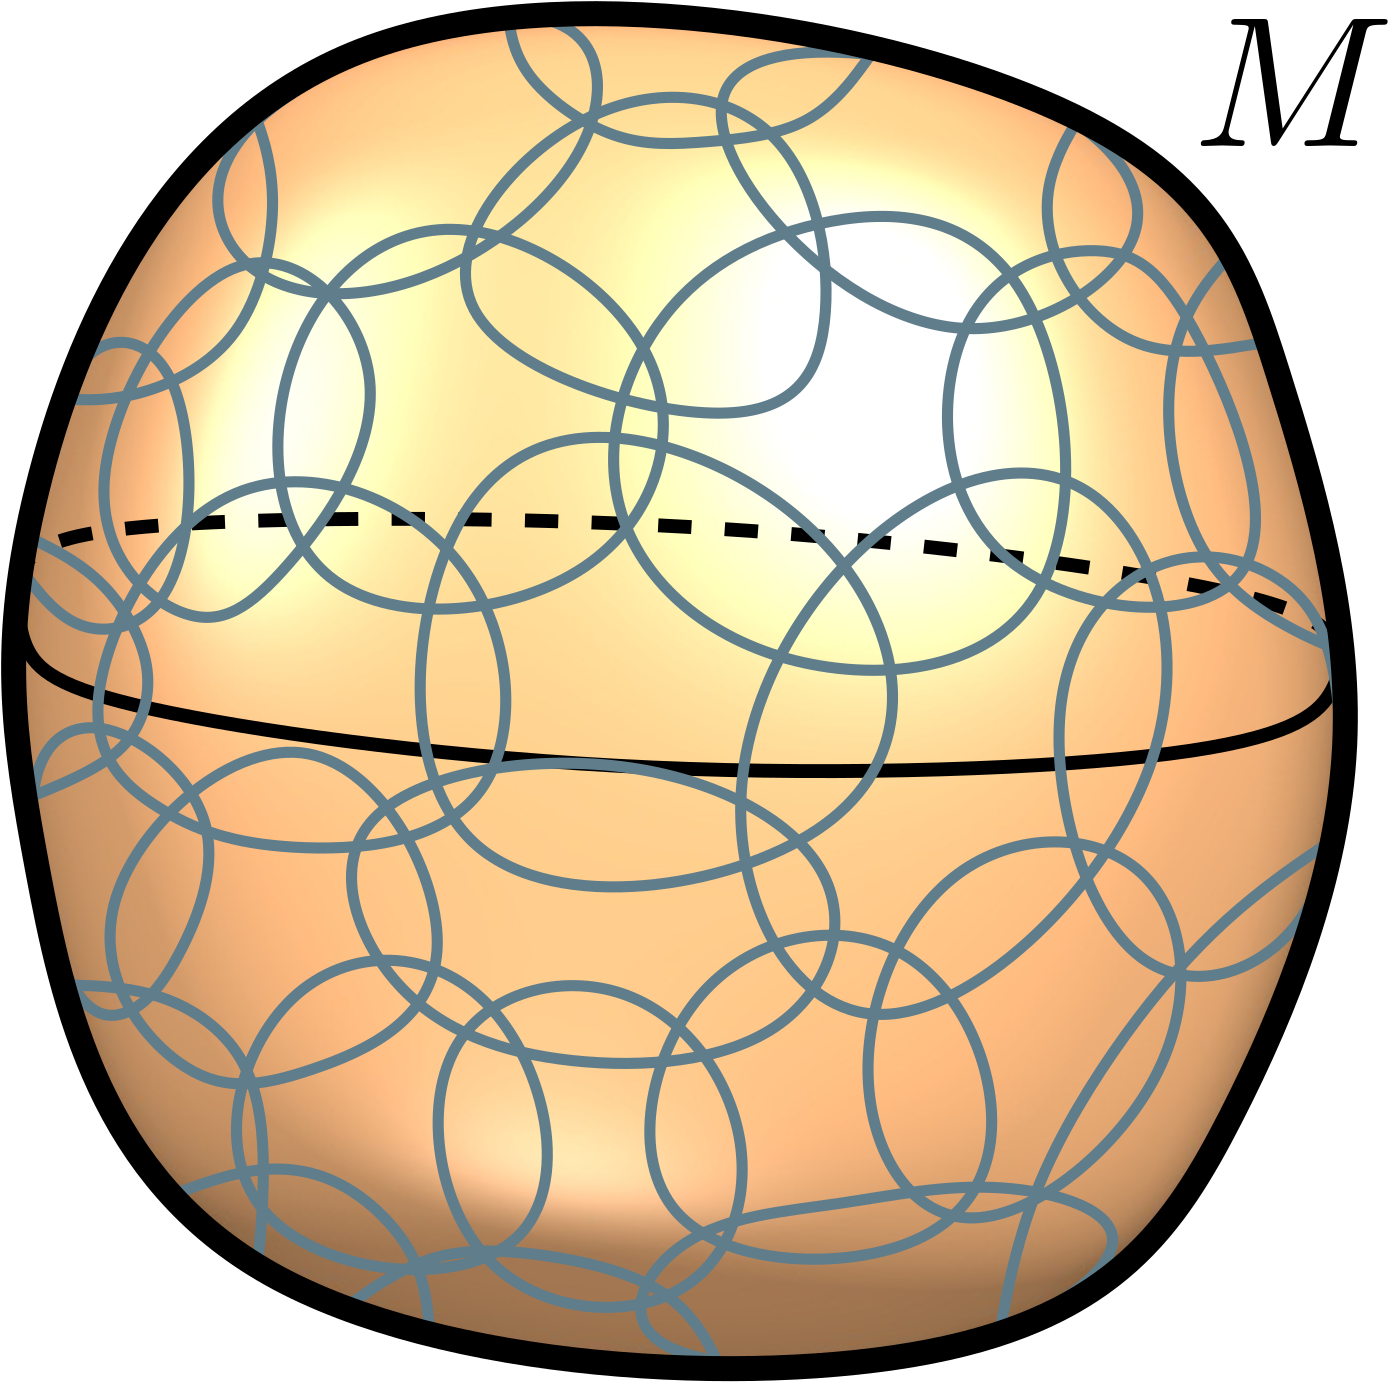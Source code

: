 <?xml version="1.0"?>
<!DOCTYPE ipe SYSTEM "ipe.dtd">
<ipe version="70218" creator="Ipe 7.2.28">
<info created="D:20130413101000" modified="D:20240326173551"/>
<bitmap id="1" width="700" height="700" BitsPerComponent="8" ColorSpace="DeviceRGB" Filter="DCTDecode" length="43593" encoding="base64">
/9j/4AAQSkZJRgABAQEAYABgAAD/4QBaRXhpZgAATU0AKgAAAAgABQMBAAUAAAABAAAASgMD
AAEAAAABAAAAAFEQAAEAAAABAQAAAFERAAQAAAABAAAOxFESAAQAAAABAAAOxAAAAAAAAYag
AACxj//bAEMAAgEBAgEBAgICAgICAgIDBQMDAwMDBgQEAwUHBgcHBwYHBwgJCwkICAoIBwcK
DQoKCwwMDAwHCQ4PDQwOCwwMDP/bAEMBAgICAwMDBgMDBgwIBwgMDAwMDAwMDAwMDAwMDAwM
DAwMDAwMDAwMDAwMDAwMDAwMDAwMDAwMDAwMDAwMDAwMDP/AABEIArwCvAMBIgACEQEDEQH/
xAAfAAABBQEBAQEBAQAAAAAAAAAAAQIDBAUGBwgJCgv/xAC1EAACAQMDAgQDBQUEBAAAAX0B
AgMABBEFEiExQQYTUWEHInEUMoGRoQgjQrHBFVLR8CQzYnKCCQoWFxgZGiUmJygpKjQ1Njc4
OTpDREVGR0hJSlNUVVZXWFlaY2RlZmdoaWpzdHV2d3h5eoOEhYaHiImKkpOUlZaXmJmaoqOk
paanqKmqsrO0tba3uLm6wsPExcbHyMnK0tPU1dbX2Nna4eLj5OXm5+jp6vHy8/T19vf4+fr/
xAAfAQADAQEBAQEBAQEBAAAAAAAAAQIDBAUGBwgJCgv/xAC1EQACAQIEBAMEBwUEBAABAncA
AQIDEQQFITEGEkFRB2FxEyIygQgUQpGhscEJIzNS8BVictEKFiQ04SXxFxgZGiYnKCkqNTY3
ODk6Q0RFRkdISUpTVFVWV1hZWmNkZWZnaGlqc3R1dnd4eXqCg4SFhoeIiYqSk5SVlpeYmZqi
o6Slpqeoqaqys7S1tre4ubrCw8TFxsfIycrS09TV1tfY2dri4+Tl5ufo6ery8/T19vf4+fr/
2gAMAwEAAhEDEQA/AP38ooooAKKKKACiiigAooooAKKKKACiiigAooooAKKKKACiiigAoooo
AKKKKACiiigAooooAKKKKACiiigAooooAKKKKACiiigAooooAKKKKACiiigAooooAKKKKACi
iigAooooAKKKKACiiigAooooAKKKKACiiigAooooAKKKKACiiigAooooAKKKKACiiigAoooo
AKKKKACiiigAooooAKKKKACiiigAooooAKKKKACiiigAooooAKKKKACiiigAooooAKKKKACi
iigAooooAKKKKACiiigAooooAKKKKACiiigAooooAKKKKACigkKCSQAKzNU8a6Poak3uq6da
gdfNuET+ZqZzjFXk7FRhKTtFXNOiuF1T9pjwLpJIk8R2MrDtDulP/joNc/qH7aPgu1BEDate
NxjyrNgD+LYrzquc4Cn8daK/7eR6FLJ8dU+CjJ/9us9aorw29/bl0lGxa+HtZuBnGWaOPj16
msu6/bhvnx9m8KAc8+bedvwWvPqcWZTDesvkm/yR30+Fc1ntRfzaX5s+hqK+bJ/20fE8xcQe
HNLjU/cLzSMV+vTNUpv2vPHE0LKmnaJE56N5UjY/AtXJLjjKVtNv5M6ocFZq94JfNH1BRXyy
v7V3j48mLRT/ANurf/FVXm/ac+IsszMt1pcaMeEFkCF/M5rGXHuVrZyfy/4JtHgXM30j9/8A
wD6uor5P/wCGmPiN/wA/um/+AK/40n/DTPxHBB+26YQO32Ff8alcfZX/AHvuX+ZX+omZ/wB3
73/kfWNFfLLftXePh/yy0XP/AF7N/wDFVJbftdeOoI2Ethok7E8HyXXH5NWseO8qf2pfcZvg
fNF9lfefUVFfMsH7Z3i63iIm0HR5nz1DyIMemMmr1t+3BqsbJ9o8KwMoHzeXeEEn2ytbw40y
iX/Ly3qn/kYT4NzWP/Lu/wA1/mfRlFeBWn7dVuAouvC2oxkn5jFcI4A9eQMmtWx/bi8LzbRc
6drtrkkEmBXCj14auynxRlU/hrr53X5o5KnDOaQ3ov5Wf5M9oorzCw/bD8B3oXfqdxakjOJ7
SRce3APNdBpfx/8ABWsEC38TaQxPZ5xGf/HsV30s1wdT+HVi/wDt5f5nBVyzGU/jpSX/AG6/
8jr6Kp2HiLT9VXda31ncj1imV/5Grld0ZJq6ZxSi07NBRRRTEFFFFABRRRQAUUUUAFFFFABR
RRQAUUUUAFFFFABRRRQAUUUUAFFFFABRRRQAUUUUAFFFFABRRRQAUUUUAFFFFABRRRQAUUUU
AFFFFABRRRQAUUUUAFFFFABRRRQAUUUUAFFFFABRRRQAUUUUAFFFFABRRWN4w+IWh+ALI3Gs
6pZadGBkedIFZvovU/gKidSMIuU3ZLuXCEptRgrt9jZorwXxl+3jo1oXh8O6Ve6xKOBNN/o8
GfXnLEfgK8x8TftGfEDx67KNSXRrZ/8AllYR7CB7uct+or5jH8ZZbhrpT53/AHdfx2PpcBwh
mOJ1ceRf3tPw3PrjX/Fml+FbYzanqFnYRD+KeZYx+przrxL+2T4I0FmS2vLrV5V7WcBZf++j
gfrXzF/wh8+r3Jnv7i4vZ2OTJPI0jH8TWvY+D4YABsAxXx+N8Ra8rrDU1Hzer/RfmfV4TgHD
w1xNVvyWn+Z6Zrv7cuo3hZNF8MpEp+7Jezlj9dq/41ymrftG/ETxISF1K302Nv4bW3VSPxbJ
qjbaFHHgBQCParkOlquMKOK+YxXFuaV/iqtemn5WPfocPZTh/hpJ+uv53Oe1CfxH4lJOpa9q
92G6h7p9p/AHFVYPh9CzhnUux7tya7SPTwAOABUyWI9M14dXFVqrvUk36u56UKlGkrUoJeiO
VtvBUMeMRrx7Vcg8KxIM+Wo/CujSzAxwBUi2Y9OfpWN2KWOfQwIvDka87QPwqZNAT0BH0rdW
z46YpwtAewzSMXjpdzEXREx93FPXREHO0Gtv7KPQ/lTlteMYJoM3jZdzEGjJ/dFPGjof4c/h
WyLT2NL9l9hQS8ZLuYv9jL/dpDoin+EflW59lHoKPso9BQL65LuYR0Jf7opp8PqOcZ/Ct/7K
PQUfZR6Cgaxsu5zr6Ap/hqJvDo7qMGum+y+wpPsntQVHHz7nKSeGlOfkH5VBN4Wjb/lmpP0r
sWtAexpjWQ7ii5pHMZHDz+DomHMYzVK68BwSDmIH8K9CbT1OeABUb6WrZwBTUmaxzBdUeaP4
AS3bMJeJj3QlT+lXdO1DxR4bcHT/ABDrVtt6Bbpyv5EkV28mjg54qCXRRzha6KWMr0nenNr0
dhzq4eqrVIJ+qM7S/wBoj4jeHgANYjv0XtdWyPn8QAa6XSP24PEunlV1Pw9p14o6tbyvCx/A
7hWDNoYP8NVLjw8rZygJPtXsYfirNKPw1m/XX87nn1siymv8VJL00/Kx6ron7d3hy52rqela
zprHqQizoPxU5/Su48NftKeB/Fe1bbxFYRyNx5dwxgf8nxXzFdeFIpAQUFZV/wCA4ZgQY1Of
UV72F8QsdCyrRjL5Wf4afgeRiOBMBU1ozcfndfj/AJn3NZ38GoQiS3minjPRo3DKfxFS18E2
Wh6l4ZnEul6jf6e6nINvO0f6A11eg/tJfEXwcyg6rHq0K/wX0Icn/gQw3619JhPELBz0r03H
0s1+h4GL4BxcNaE1L10/zR9l0V84eGP2+mhZY/EHhuaIdDNYy7x9drYP616d4M/aj8D+NyiW
+uW9rcP/AMsLzNu+fT5uD+Br6nB8QZfireyqq/Z6P7nY+ZxeQ4/Da1aTt3Wq+9XPQaKZb3Md
3EskUiSxt0ZGDA/iKfXsJnktBRRRQIKKKKACiiigAooooAKKKKACiiigAooooAKKKKACiiig
AooooAKKKKACiiigAooooAKKKKACiiigAooooAKKKKACiiigAooooAKKKKACiiigAooooAKK
K5H4sfHHw38GNK+065qEcMjj9zbJ89xOfRUHP4nis6taFKDnUaSXVmlKlOpJQpptvojrq4D4
q/tM+EfhGWh1DUFudRA4srTEs/4gcL/wIivmj4p/tieLPi48tloyyeG9Gk4xE2buVf8Aacfd
z6L+dcPoHgceYZJA0kjnczsSSx9ST1r8/wA448pUr08EuZ/zPb5Ld/Ox95lHA1WraeNfKuy3
+b6fienePP2zfGHj9pLfQoI/Dli/AdcS3TD/AHiML+A/GvP4/C11r9+15qVzc391IctLcSGR
z+JroNM0CO2UYUE1r29kABgcV+a5jneLxkuavNvy6fJbH6HgsqweCjy0IJfn9+5kab4Vitgo
Cg4rYttMRAAFAxVyG1x2q1Fb9BjJryW7nRUxFtitDYgAcYqzFZgdqsRwgY7mp0hHeg4qldkE
dqPTNTJbAY6CpkiJ7YFSrGF7ZNByyqkKW/oKkWAdDzUqoT1qRYwOtBhKoyJYfQAU9YPXipAO
wFOCetBm5kYhH1pwi9BUgAHQUoUn2FBDkMEf0FLsHcmpAgHvS9OgoJcyPy/Y0eV7VKAT0FKE
9TQLnZF5XsKPK9hU2we5o2D0oFzMh8r2FHlewqfA9BRgegoDmZB5XsKDF3wKm2g9qNg9KA5m
QeV7UnlexqxsHvSeX70XGpsr+UD1IpDDnsDVgofTNIVHcYoGplYwD0NNa3Bq0UHYkUhQ+xos
UqhSezB7A1DJp4PatAoO4waQx+hoNI1WjJl0wHtVWbSgc8VvNGO4qN7cNQbwxUkczPpAOeBV
K50NWBBUEV1stkDziq01gPSg7aWOZxF74XjlByg5rC1TwHFOD8inPtXpM+nD0qnPpgOeKqM2
tjthioy+I8/0LUvEvw7nEmh6zqWnbTny0lJjP1Q/Kfyr0jwh+3N4q8OSRxa/pVnrFuvDSwZg
nx645Un8BWRdaQGByoIrJv8Aw0kucqAa9nAcQ47CfwajS7br7nocOMyTAYxfvaab77P71qfR
3gH9sHwP47kSA6i2kXj/APLDUF8nn0D/AHT+denW9xHdwrJFIksbjKsjBlYeoIr4B1jwNHOG
zGCD7U7wl408W/Ca5EmgazeWsQOTbu3mQN7FGyPyxX3OW+ILdo4yF/OP+T/zPjcw4BWssJO3
lL/Nf5H3/RXzL8PP+CgggeO28YaM8BHBvbAF0+rRnkfgTXv3gb4l6D8SdOF3oeqWeoxY+YRO
C6ezL1U/UV97l+c4PGq+Hmm+2z+5nw2PyjF4N/v4NLvuvvNyiiivTPNCiiigAooooAKKKKAC
iiigAooooAKKKKACiiigAooooAKKKKACiiigAooooAKKKKACiiigAooooAKKKKACiiigAooo
oAKKKKACmzTJbxPJIypGgLMzHAUDqSfSs3xn410r4e+G7rV9avYNP06zXdLNK2FHoB6k9gOT
Xwz+0T+1/rf7Q19NpOim40fwkG27Ads9+PWQjop7IPxzXj5xneHy+nzVXeT2XV/5LzPXynJq
+PqctNWit30X+b8j1z9ob9viHTZ59D8BeVf3ykxzaoy7reA9D5Y/jb3+79a+d4NM1DxfrUmp
6xd3Oo6hcHMk87l3b8+g9hxTfCnhGO1jT5AAPau20nSwiqAAMV+M51xBicdO9WWnRLZf13P2
HJsgw+BhanHXq3uyPRPDqQKuFAArorOyCAADAFJaWwVQAKv28QGOOBXzUpNnuTkoqyFt7fGO
KuQw9Bjmkhjxg9zVmNMADuaRw1agsUXYCrEceOBSRrgD3qaNMcmg4pzFRAoHHNSxpnGRzSIp
Jzg1MiHoBkmg5pSADAwKei4x6mlWE8EnFSrEew5oMZSGqu0e9LUghPenrD6A0zNyRGowPc04
AnoDUqw+1OEPtSSM3MhCHvxTwpPQVKI/oKUR+xNNEuZFsPsKPLJ781OI/YClEZPekQ5kKoQM
YNLsPpU4i9jSiEe1OwnMg2H2o2H2qx5Q9qXy/Y0WE6hW8s9zR5fvVryvalEB64ppC9qVNh7E
UbD7Vc8gnsKPs59BRyi9qU9h9qTYfSrv2c+g/Oj7MT1ANHKNVSltI7UEHuDirn2T2ApDa47G
jlGqqKRQH2pChHTmrhtDzkHFNNqaOUpVEUyOxFIUHbirRtj6UxrYj1FFilURWKkdqaVB9qsG
Fh74pjRHuCKTRopEBUjrTWjDdsVOUP1FRsmOlJo0UitLbA9qrS2g54rQpjoPwosawqNGRPZD
njNUriwHPFb0sIPtVaa2znig7KWIaOcudOBzxWXfaIkoOVAJrrJ7Xrx0qlcWY9BQmelSxPc8
/wBX8JpID8gNc6mj3/hbVEvtKu7rT7yI7lmt5DG4P1HX6GvUrmxBzxWTqGirKD8oBNb0cROE
lKLs0bzp06sbNXudP8LP299Z8LNHZeMrE6rarhft1soS4UerJ0b8MH619LfDr4teHfivpYu9
B1S2v0Ay8atiWL2ZDyp+or4e1rwwsgIKCubhtdS8F6ympaNe3WmX8Jys1u5Rh7HHUex4r73J
+OMTRtDE+/H8fv6/P7z4nN+CsPWvPDe5L8Pu6fL7j9KKK+VPgl/wUFe1lh0vx7biMkhF1W3j
+T6yoOn1X8q+oNC16y8T6VBfadd299Z3Kh45oXDo4PcEV+n5dm2GxsOfDyv3XVeqPzTMMrxO
CnyV427Po/RluiiivRPPCiiigAooooAKKKKACiiigAooooAKKKKACiiigAooooAKKKKACiii
gAooooAKKKKACiiigAooooAKKKKACsP4j/EfR/hP4PvNd128jstOsl3M7dXPZFHdieABU3jn
xxpfw38J32t61dx2Om6fGZZpX6Aeg9STwAOpNfm3+0H+0VrP7Vnj43MxltPDdhIy6ZYZwAuf
9Y/rIR+XQV4eeZ3Ty+ld6zey/V+R7eSZLUx9W20Fu/0XmX/jv+0Lrv7UvjEz3DTWPhy1k/0D
TQ3yqM8SSY4aQ+vboKTwv4eS2RcKABVDwvoS2yIAozXaaTZBQuB0r8SzHH1cTVdWrK7Z+z5f
gKWHpqlSVki9pViFC8YrfsrcIoGOap6dbAAccCtW3j6cda8acrnrPRE8EfTjk1chToOwqGBO
9XIIScCpOKrMkhTvjirMUZPJHWlgtSccVdt7Q8cGmonnVaqRDFAT161ZiticZGasQ2Z44q1F
ZHHIqlE4KmIRUjtjxxmp0t/wq5HZH0NSpZ/pTUTklXKSW/oKkWD1OKuC09qf9lK9sUcpk6xT
WEDsacIj2Aq15BHTFHkmixDqlcRH3pRDU/kmjyj70rC9oRCID0FLsHvUnlZ7GnCL2AosJzIg
o6AUoUntipRH604KB0HNCRLmRCImnCEd6lCE+1PWEd6EiHMhEY7AmnCEnoBVhIs9BUiwZ65N
NIzlVKwgPrTlts9iauJak9Bipks8+pqlExlXM8WvtTxZ+wrTSy9AKlSxzjiqUDGWKsZIsj3B
zTvsB9P0raTTSeoNSppZx0qlTMnjEjA+wH0oOnE9RXRppJ64zTxo5PY/lVKkZ/X13OY/s32p
G0w+ldT/AGK3p+lIdDP939KPZDWYLucm+mHGAKjfTT2BrrW0Ij+E1G+hk/w0nSNI5iu5yL6c
ckYqF9PPJxXWyaIf7pAqtNop5+WpdJnTTx6fU5WSxIzxUMloR2NdPLo5GeKqzaURztqXTOun
jUzm5LY9cVE0RXtkVvTaYRniqk2nkZ4qHA7KeJTMh04PpULp2IyK05rMjPHNVpbY88VLidMK
qZnTQ/lVSe368VqPCRnjIqvNDweMipaOynVMee3z2qjc2o54ramh68c1TuIevHH8qD0aNY5+
9sA6kEVharooYHKgg12Fxb9eKz7u1DAgjINOMrHowmpKzPM9e8MLKGygIp/wt+Mvin9nrWDc
aHdNLYSNuuNOnJa3m9Tj+FvcfrXW6ppgOcDINcxrehiQN8vWvTwWPq0JqpSk011RyYzA0q8H
TqxTT6M+yv2fv2p/Dnx+08R2kv2DW4lzcabOwEqerIf419x+IFemV+XF7p934f1WHUNOuJ7G
+tX8yGeFijxsO4Ir6q/ZU/bxh8Y3Ft4Z8byQ2OtN+7ttROEgvT2D9kc/kfY1+t5BxbTxVqOK
92fR9H/k/wAD8oz7hSphb1sL70O3Vf5r8T6dooBBAIIINFfanxoUUUUAFFFFABRRRQAUUUUA
FFFFABRRRQAUUUUAFFFFABRRRQAUUUUAFFFFABRRRQAUUUUAFMubmOztpJpnSKKFS7uxwqKB
kknsAKfXxr/wUs/auewif4ceHrllurhQ2s3ETYMcZ5EAI7sOW9sDua4cxx9PB0HXqdNl3fY7
cvwNTF11Rp9d32Xc8n/bX/aqn/aT8ef2Ho08ieD9GlIj2kgahKDgyt6qP4QenJ71x3hLQ1tY
k+UZrnvBegCCNCV5NehaLZY2jFfiGa5hUxVaVao7tn7VleX08NRjSprRGxo1kFVeK6TToMAc
dKzdMt8AcVvafD90YrwKkj3qcS/ZxYUDHWtG2iLdBxUFpBuxxWpZ23TisErkV6iQ+1ticcVp
WtnyBinWVmTjg81r2VgTjirjE8TE4lIgtbAnHGK0bbT+nFXLPTSccEVp22mdOK1jTPCr4wzY
dPPHFWo7AjtWrDpvTirKafjtitFTPMnjTHWxx2p62WO3Wtj7DjtSNZ4HQc0OBj9auZJtMdia
abfHY1qPaD0NRPb4qXEqNczjB9TTDCPar7w+oxUUkPtUNGsapTMRHrSbD7GrDIR700gHqKhx
NFMg2H0o2H0qbYPejYPc0rFcxEI/WpFjx7U4DHQU5YyeooJchFTPAFSJEByetPRMcAc1NFD3
qlEwlMZHAT2wKsRW44wM0+KLPbAqzDBnHHFWonNUqkcVtntmrMVnnHFTwW2cZFXbe0zjitYw
OGrXsVYrHPUZq1Dp59MVcitggBI5qVU/AVvCk2cE8QytHYKvWpVtVHRc1Oqegp4T15rtpYNs
55VWQiEDsBThCOuDUwjPYAU4R+5Nd1PLb9DNzIPJ9jR5XtVgRe1L5XsK6o5TfoT7QrGHPak+
zj0q35Q9qQxfSqeT+QKoUzaKcjb+lRPpyN2ArR8n2FNMPsa555O10LjWa6mRNoytnAFU7jQu
pAyK6Ew+wpjQ+1cNXLJxN6eLkupyVzoZGflxWdc6OR2ruZbVWzkCqdzpCvkgCvPqYaUd0d9H
MmtzgrnSyM/KaoXGnYzxXcXuikZ+Wsm90nGeOa5ZUj2cPj0+px89kRnjmqc1tjPFdPd6aVzx
WbdWOMnGKxlCx7FHFX6nPz2vtzVG4tyM8VvXNptzx0qjc22c8Vm4nqUa5g3EPUelUbiEc8cV
t3Vr14rPubc8+9SetRq3MS7tg4II4rD1Ow4b5a6e5i65HSs2+tgynjkU4yselB8yOE1rSAyk
45rh/E/htZlYhcEcivVdTsxzxiuY1rTAQxxxXbRqtHNWpXR6b+yD+3RP4Pu7Twj45uZJrCRx
FZatM2Wt88LHKT1XPAbt34r7UilWaNXRldHGVZTkEeor8pfFXh5Z0cFQQfavev2Gv20J/BOq
WvgbxjeBtJlPlaZqE7c2rdoXJ/gPQE9OnTp+o8McTt2wuLfkn+j/AEZ+ZcS8NWvisKvVL81+
qPuGihWDqGUgqeQRyDRX6KfnwUUUUAFFFFABRRRQAUUUUAFFFFABRRRQAUUUUAFFFFABRRRQ
AUUUUAFFFFABRRUd3dxWFrLPPIkUMKGSR2OFRQMkk+gFDY0jzH9rr9ou2/Zt+EtzqwMcmsXp
NrpcDc+ZMR94j+6o+Y/gO9fmNYNd+J9dudS1CaS6vb2Vp55ZDlpHY5JP41337XX7QVx+0r8Z
rm+idhoOklrTS4ugMYbmUj+855+mB2rnfDGmhVTjGa/IuJ84+t13GD9yOi8+7/rofq/DWUfV
aClNe/LV+XZf11Oi8PWARF4Fdfo9tgA4rF0e1wFGK6jSrfhRiviasj7SlE1NOgJwAK39OtsA
Ejk1Q0q06cVv2Fv04rhk7nU3yq5asrbOOK2dPsicccVX06zyRxxXQaZYZxxVQjc8TF4ixLp9
gTjArc0/TMgcU7TNMJIAFdDp2lYxxmuqFM+UxuOsVrLSyQOOtadtpgwOK0LPSxxkVoRWQQDg
V0xpHzVfHXehlx6bx0qUWGO2K1BCB0x+VBi9MGr9kzieJZlNZ8HjmoZLT0rYeEHgjBqvNAB1
HFZygaQrtmPJb44xg1Xlh68YNas8PUVTmj68cisZRO2nVM2WLHBHFQOm3txV6ZMjOKrSLwR6
Vi0dsJlWRPyqJ09etWWXqD0qJh1BqGdMZEBQjtmgKT2xUhUj3oCk+1TYu4ipzxyakVccDqaA
MDAqSNPzppESkOijzViKPPbgUyNcYHc1ZiToMVUUc1SQ+GPOCRwKuW8PQ4yTUdvHkj0FXreL
ocda1ijz6tQktoM/1q7HGEAwOabBGFUe1TIvc1006d2ebUncVVxyetPVc8npQi55PQU9RuPt
Xr4fDmEpAqk9OBT1T0GTSqM4A4p6rjgDrXu4bC3MnIQJ6804IfTApyrj3NSKnTPJr3MPgvIz
ciMRj0Jpwj9gKlVPXgU4J6DNetSy9PoZuZD5fvS+Uff8qnCHucUeX6muuOWLsTzlcxev8qQx
ewqz5fvQY/oameVrsNVCo0X14pjRe1XGj9iKY0XtmvNr5SuxcahSaL0FRtF7VdaPv1qJ4+9f
P4vKfI1jMoy24cEEAiqF7pQcEgZzWw8f4E1E8fXivmMXlzjsjppVnHY5K/0rGeOKxr7TsZOK
7u8sVlUkDmsPUdMxnjmvGqUbHt4THdGcTd2JBORWbdWmM8V1d/YEEjFY17aEE8VyTgfR4bE3
OcurbrWbd23Xiuhu7bGeKzLu368YNYtHt4euc9dW/XjpWbdQkZ4yK6C7t+vFZl3B145qD3MP
WOa1G268cGsDVLQNnIrr7+23A4HIrA1K36jHNa05HXJXRwutaeCGGK4PxXoIlVvl+leqavaA
gnFclr2neYrcc16FCpY4a1O6PpH/AIJ8/thSeJo4PAPiq7LarbJt0q8mbm7jUf6lif41A49R
x1HP1tX5A6lDcaPqUN5ZzS213aSCWGWNirxspyGB7EGv0Z/Yt/aeg/aM+G6i8eOLxNoyrBqU
I4MhxhZlH91sc+hyPSv1vhXPfrEPqtd+8tn3Xb1X5H5RxRkfsJ/WqK917rs+/o/zPZaKKK+0
PjgooooAKKKKACiiigAooooAKKKKACiiigAooooAKKKKACiiigAooooAK+Wv+CnH7RR8A/Du
HwXpVwF1jxOD9qKNh7a0B5+hkPyjnoGr6V8V+J7PwX4Zv9X1CZYLHTYHuJ5GOAqqMmvyX+Lf
xPvvjp8VtX8UagzltQmPkRk8QQjiOMfRcfjmvmOKc0+rYb2UH709PRdX+h9Lwxln1nE+1mvd
hr6vp/mZGg6eAUUADFd14fsgqrxXO+H7PJBI5Ndro1rtVRg1+P15n63RgbWkW2Sox0rqNJtf
u8VkaLaHAJHWuo0m16cV5lWR6VKJqaXbYUcVvadbZxxVDTrfOBiuh0q0yQccmsYq5z4utZWL
+lWWccV0+kadnHFUdGsc7Tg11mjab0GK66dM+NzHF2uWdJ0zpxXRafpwUAkYFN0vTgqgkYAr
TSMADjAFejRoOWx8Vi8U5NpCRxBQAB0pwT1NPCk9BxS+X716tPCWWx5zkM2D1NNKke4qQqR7
ikoqULApEZGRUUi5Bz1FTMMHFMkHI968yvTsXF6lC4jxn2qjcLitO4X/AArPuRweOBXDNHoU
ZFCZcEiqkgw1Xpgcg1TmGDWEj0qbK0gwfpUTjvU8o61ERkEVnLc64sjoopQCTikUKg7ntU0S
/rUajoKnQYH1oRE2SRLk5xVqFe/c1DCvAHrVqBckVokcdSRZt4+B71ftY+c46VVt156dK0LZ
cKK2ijzK0iVR0AqQDoBTUHJNSIOc+lelhoHE2OAwAKkUYGKYgy30qRRk/SvfwtIykxyjA96k
UYHuaaoyfpUiDJ9hX0eEo7GMmOVccnrUirjk9aRBk59KkQZOT0FfR4WgYyYKnc9KdRRXrwpq
KIbCiiitBBRRRQAUhUH2NLRUyinuFyN4/UVG8fPvVimOntkV52Kwaaui4yKjx9ePwqJ0/Krb
p+dQuvU9jXyePwO+hvCRUdOvHNU720Eqkgc1oun51DIv5Gvi8dhLO6OqnUad0crqVhjNYOoW
eM8c122p2mQSBXO6naYJ4rwakD6DBYm9jkby2xnjFZV3BjPFdLqFtgnisa9gxk4rknE+nwta
5gXcHXjNZd3B14rfuoeoxWXeQ9eKxaPew1UwLuHqKxdUtMgnHBrpbyLqccVlX1vuBGKSZ7VG
d1Y4zVLYjIIzmuY1e1+9xXc6raZB4rl9YtSMnFdVKRFWJ574g0/knHBo+C/xf1H9nf4rWHiX
T97xRN5d5bg4F1AT86H3xyPQgVr65Z7lbjmuP1uwEiMCM16+DxM6U41IOzWqPKxeHhVg6c1d
Pc/WbwT4y0/4heE9P1vSpxc6dqcKzwSDqVI6H0I6EdiK1K+G/wDgmH+0Q2geIrn4datcYtb8
tc6Q0jYCSjl4RnswywHqD619yV+4ZTmMcbho1479V2fU/Fc0y+WDxEqMtuj7oKKKK9I84KKK
KACiiigAooooAKKKKACiiigAooooAKKKKACiiigAoorP8V+J7PwX4Zv9X1CZYLHTYHuJ5GOA
qKCT/KlKSSuxxTbsj5K/4Kq/Hk6doenfD7TpyLjU8Xup7TysKn93Gf8AeYZ+ij1r4z0y12hV
A61q/Fb4k3Xxr+K2t+KLwFX1W4LxIf8AllEPlRPwUD8ai0a23Sg4GBX4vnmYvF4qVXpsvRf1
c/Y8ky9YTCxpdd36v+rHQaBZ428Hiuv0a1yV461haHa8Lxya6/RLXGOK+ZrSPpKUTb0i1xtG
K6fSbbGOKyNItvu8V02l2+Nox0rz5u7O2/LG5p6Xbcjium0azzjisrSLTJHFdZodjkrxWlOJ
85mOJsma+iaeSVyK7DRdO4HFZeg6f904rq7G2EMQGME16dCldpH57meLu7ImijCqABwKlVO5
oReh7CpFXPJ6V9JhMJofPykNA9BS4I6gin0deDXp+wsiLsjpjDBxUjDBxTX6A1xV6dikyJ+x
pj9Kkf7v0qN/umvDxMTVMrXPQn0rPueMj0rRuOhrPuuprypndQZQn7VUuOp9qtz9qqXB5PvW
Ej0qRXl7/Soqll7/AEqKs5HZFjWUk5HelVdv1paKk0bHJ1J9KnQcgelRRDp71NGMtTSMZsni
HTirluuSOKrQjnOKt24xWsTiqsuWy5x71fiGFqnaryBirq8KK3gjy6z1JE+79akTp9aYOAB6
VIvQV6+Gicr2Hp0JqROhNRrwoqReFFfRYSOxlJkiDjPrUidPrTF4UVIo6CvpsJDYxkyRRgCp
FGABTF5Ip9fSYWFkYyYUUUV2EhRRRQAUUUUAFFFFABRRRQ0BG69qhkXvirLDI9xUUi9/WvGx
+HTRpCRVkXqPSoZF/I1ZkB/EVDIvUetfEZhh9zpgynPGHUgjpWHqlrjPFdDIO/rWdqlvuBOK
+MxVLlkd+GqWkcbqNv14rDvoMZ4rqtTg5JxzWBqMPU4rzKkT6zBVdjnbyLGTjpWZdxZzxW5e
xdeKyrpOTxXNJH0eHmYl3FjPFZd5F1rdvIuvFZV3F1rNo9zD1DnNUtgQSB1rmtXtMhuOtdnf
w7lIIrndVtuvFaU5HfNXRwOs2pG4EVyerWnzMMcV6Brdp1IHWuQ1m1wScV6NGRwVYnFSX974
V12z1bTZ5LTUNOmW4t5oyQ0cinKkEe4r9Tf2bfjVafH74P6T4jttqTXEflXcWeYJ14dfz5Hs
RX5ga1Zh1YYr3H/gmV8c2+HXxduPB19KV0zxVzbAn5YrtRx/32oI+oWvuOEs09hifYTfuz0+
fT/I+J4ryz2+H9tBe9DX5df8z9CaKKK/Vj8uCiiigAooooAKKKKACiiigAooooAKKKKACiii
gAooooAK+Uv+CqHxt/4RX4baf4Ksp9uoeJn867CtgpaIehGOjvgdeiNX1VdXMdlbSTTOscUK
l3djgKoGST7AV+Tn7Snxel+PHx213xCXZrNpjbWCnolvH8qY+vLfVq+Z4pzD6vg3Ti/enp8u
v+XzPpOGMB9YxanJe7DX59P8/kcfp8ARQAOBXTaDacLxyaxNPg3OoxXXaBaZK8HivyKrI/WK
UdTodEtcBeK63R7bAUYrD0W1+7xXWaTb/drzKsj0qUTZ0i26cV0ulWxOOOtZOk2+McV02kWu
SvFc0VdixdTljY2tEs8lciux0Cwzt461h6FZZKjFdv4esM7eK7aMD4XNcVZPU29DsgihiOBW
xGnaobSERRgYxirUadq+hy/DczufBYirzSbHIueT0p4BPQUKufYCn9OBX1uHw9kcjkN2H2pt
SU1xyD61rUp2QkyN+xpj/d+lSP8Ad+lRv9014+JRpEjf7pqN/umpH+6ajfpXzuJZrHYr3PQ1
nXR4OKv3R7+lZ10eteTM76BTnPIFU5j+lW5z8x9qpzHmsJHqUkQynr9KiqSU9ajrKR1xCiii
kVJksQ6cdKmh65qKPvU8P86pGE2WIQeKu2446daqQjkVctx0A71rE4arL1qOR7VbUdAarW3f
irS8sK6Ka1PLqsfUlMHUU+vawyMJMkHAA9KkHAA9KjqUdRX0eEWxjLceOwqVfvCox1FSp1r6
bCLYxkyRPvfSnU1OtOr6OgvdMZbhRRRW4gooooAKKKKACiiigAooooAKjcdRUlNcdDWGIhzR
GmV5B+tQSD9KsyDr7VDIOfrXx2Y0tzogytIOo9aq3ke+M1ckHQ1BKuQRXwmYUrM6qcupzOqQ
dRiue1GHrxXWarDyeK53UosE8ZrwakT6TA1Njmb6LrxWTeR8njrW9qEfJrHvI+p9K5Jo+pws
zHukznjOazLyPrWxcpjPtWddx5zWMj3cPMw7yPrxWHqtv14610l3H1rI1KHKk46UovU9inK8
bHF6za5DcdK5DXLTqQK7/VrfrkVyet2n3hiu2jIwqxOE1S3yDxXMXV5deG9YtdSsJXt73T5l
uIJF4KOpyD+YrttWttpJxwa5bXbPejcV6dCo4tNM82tTTTTP1U+A3xZtPjh8JND8T2ZRRqdu
GmjH/LCZflkTqSMOCBnnGD3rr6+G/wDgk98ZG07Xtd8A3kx8q5B1PT1Y9HGFlUfUbW/A19yV
+45Rjli8JCt12fqtz8UzbBPC4qdHp09HsFFFFekecFFFFABRRRQAUUUUAFFFFABRRRQAUUUU
AFFFFAHg3/BRT40D4Tfs83tnbStHq3ihv7NtdrFWVCMyv07JkduXFfm5p1uI0UAYAr3L/goz
8X2+KP7RlzpcDltO8IqdPjGeDNnMzfXd8v8AwCvFrSPAHFfkfE+YfWMZJJ+7DRfr+J+r8M4H
6vg4trWWr+e34Gpo0G+QHFdroFptVeOTXNeH7TJXiu20W2wF4r5GtI+roxN7RbbocV1Wj2/I
4rE0e3wF4rqdHt+nFedUZ6NNG1pVv0GK6rRLXJXisPSLfJFddoNnkrkUU4nj5lXsmdD4fsid
vFd1oFkEUEjgVzvh2x+7xzXaafAIoVGK9XDUrtI/Ns2xN3YsxL+lTop4Hc0yJf0qZBgZ9a+1
y7DWSPmpyFAwMCl2nrinKuOSOaWvo6dKyMrkdI/SnuMHOOtMf7prnrx0GiN/umo3Py/WpHPy
/Wo36Cvn8WzWJG/So3PAFPkPQVHIelfNYpm0SrdHn2rNuT2q/dHqDWdcn5q8qbPRoIqTHk4q
pIcmrMxODVWQ8n2rCR6dMhkP60ynOeQPSm1nLc6ooKUdRSUo6ikEiZOhqeAcY9agTpU8PatD
Coy1DV23H3faqcNXbfqK0icFZl+16A1YT7wqvbccehqynWumktTzaj1Hr94VIOoqNPvCpB1F
e3hehzyJB1FSDqKjHUVIOor6LCLYyluSL94VKnWok+8KlTrX02D6GEiSPvTqah5Ip1fRUPhM
pbhRRRWwgooooAKKKKACiiigAooooAKRuVNLQeQR61M1dAQyD8jUEg4+lWH6CoJB1FfL5hDc
3gyvIOtQyDp71YfqDUEg4+lfC5jT3OmDMrVYuCcVzmpxdeBmur1FMoTiuc1SPqcDivl6sT2s
BM5jUY8Z9qxr2PrxXQahHjPasS9TrxmuKaPrcJPYxbpOorPuVzn3rVu15NZ1wuO3SsGj36Ej
JvI+vFZV5FkEVt3Sdfasy7j61mexh5HL6pb8HiuX1q26nFdrqsHXA61zOsW+Q3FdFKRtVicH
q9rkNxXL6tb5DDFdxq1vhm4NctrFttLcda9GlI8+rExfhp8RLr4LfF3QfFFozq+k3iyShSR5
sR+WRDjsyFhj3r9c9E1m28RaNaahZyLNaX0KTwuOQ6MoYH8jX48eI7MPG2RxX6D/APBMv4wD
4jfs7QaRcSb9S8JSmwkBbLNCfmib/vklf+AV+jcFY6054WT31Xqt/wAPyPzzjLA3hHExW2j9
Ht+P5n0VRRRX6KfnwUUUUAFFFFABRRRQAUUUUAFFFFABRRRQAVx/x++JyfBr4NeIvEzgM2lW
jPED0aViEjH4uyj8a7CvjD/grX8WGg0/w54Ht2Km7b+1rwY6opZIh9C28/VR6V52bY36rhJ1
uqWnq9EehlWD+tYqFHo3r6LVnxglzNql7Pd3MjS3N3I0srscl2Ykkn6kmtOyiLOoA61Qso8A
DHStrRoC8wOOlfiVSTerP2inG1kjpPD1pgLxXZaLb8qMVz+hW2FXgV1ujQdDivNqyPRpI3tI
g+7xXVaPb428VhaPByvFdVpMHTiuGTuzqlLlhc3NFtsstdp4es8leDXN6Fa5K8da7jw5Z8rx
XTRifHZtiLJnUeHLLhTjgV0kK4A4wBWdolsI4QcDNasS9Pevosuoc0j84xtXmm2SRr0FTIMn
PpTEBx9alAwAK+9wNCyR5smFFOCEjk4pteq4WRlcbJ2NMfpUjngCo3PAFeZiXoaxI36CopO1
SSdqjfrXzOMkbRI3PIFRSnrUj/eNQzHgmvmcVI2iindN19DWdcNyfart03Ws+4bg+przps9S
hEqznj3qtIeD71PO3P0qtKcD6Vi2elTRExyTSUUFgOtZM6IoKUdRSZz0pR1FCCRMnSrEHQVX
TpViDoK0OeoWoemauwfeH0qlD92rsH3h9K1ijz6xoWwqwnWq9uasJ1ropbnm1Oo9PvCpB1FR
p94VIOor28MYSJB1FSDqKjBwQakBwQa+iwj2Mpbki9RUqdaiHUVIv3hX0mEexjIlTrTqYn3h
T6+joP3TGW4UUUVuIKKKKACiiigAooooAKKKKACiiikwI34BHpUDjn61O/eoZOxr57Hx3NYM
gfoDUEg61YkHB9qhfrXw+YR3OqDKd4uYzXP6nHyeK6OcZjNYWqIRmvka8dWengpWZzGop14y
aw75OTniui1FOSMVhXy4J9a4KiPrcHLYxLxeves25Xr71rXiHnjFZlyvp9K55H0OHkZ1wuSe
OtZt2nXgVqTj9Ko3ScHrxWbPXoyMLUosqevFc5qsHXiusvYsgiue1SHrV02eg9UcTrNvhjxX
MaxbZUkA8V2mt2/U4rmdUt8qeOtd9KRw1InC63bZVhivXP8Agmj8WX+G37SH9hzylNO8YQG1
ZSxC/aI8vE2Omfvr/wADrzLWbfBbiuat9duvA/izTdbsHeK80m6jvIWU4IZGDD+Ve9lOMeHx
EKy6P8Ov4Hh5rhFiMPOi+q/Hp+J+ytFZPgLxdbePvBOka5aMr22rWcV3GVOQA6BsfUZx+Fa1
fuMZKSTXU/E5RabT6BRRRVCCiiigAooooAKKKKACiiigAooooACcAk5wK/JX9pn4pt8bP2gP
Emvhi1rLcm3tB2EEXyJ+YGfqxr9E/wBtz4qN8Iv2avEmowziC+vIRp9mcEkyzHZxx1Cl25x9
2vyx02HZGAMjFfA8aY34MLF+b/Jfqfd8G4P48S/8K/N/oaNonA4610fh+1ztOOtYVlFuI4rr
fD1sBt46V+dVZaH6DTWp0ujW4AWus0aDheDzXPaPD04rrNIh+7Xm1WejSRv6LB04rqtIgyV4
rB0WDgHFdXotvkrxXPFXYsXPlgdJoFrnbxXeeG7T7oxzXKeHbbJX3rvvDVqBt4NehQifnecY
jRm/ZxeXEoq5Gvp3qGFcYqxGMfhX2OU0NmfD1Za3JUHPsKkQZOfSmIML9alUYAFfcYanZHLJ
hTH+8afTGOWNdFTYkZJ2qNzyBUjn5vpUTn5jXh4uRrFDHPzfSomOWNSMeSaiY8E18tjJm0UR
k9T2qvcNhe4qdj8pqtdN2zXzmIldnTTV2UbputZ855FW7pv1qjO3JNcMmerRiVpmzmq8p5xU
0rVWc5b6Vi2ehBCE4BNMJyc0rnJx6U2obNxyHqKdTAcEGn0mJ7E6HgirFv1FVojx71Ytz0rQ
56iLcP3au255FUYO9Xbc/d961izgrI0Lfv8AWrKdaq27VZT7wropPU82oSL94VIDgg+lRjqK
fXs4ZnPIkqSowc81IvQV9DhWZS3JKkB6HtUanKinqflFfR4SRjImBwQafUYOQKkU5Ar6LDS0
MpIKKKK7CQooooAKKKKACiiigAooooAKKKKGwI371DJ2qZ+9Qydq8DHGsCGQdahk7VPJ1NQS
dq+Kx8dzogQSjINYuqJnPatyTvWPqi9eOa+PxC95noYV+8c1qSHJrC1BeTxxXQ6knJ9Kwr9e
vtXnzR9Xg5bGHeL15rLuh1OK17wDnisu7HJ461yyPo8MzNuF6jsKpXC5J461fuByapTg4BrO
SPYosy7xOucVh6rCPmrobtetY+pxZBODSi9T0qbvE5DWYMq3FcvqUPXgV2eqw5B4FcvqcOCw
wa7aUjCqjjNbtvvcVxviO03IwxmvQdZt8qTg1x+u22Qwx1r0aMjgrRPun/gld8Tz4y/Z4l0O
eUvd+Fb17UKeogf95H+GS4/4DX0zX5w/8Evfia3gb9pKfQJZiln4ts2hCF9qGeEGRDjoW2+Y
B3+bHev0er9o4cxft8BBveOj+W34WPxviHC+wx00tpar57/jcKKKK908QKKKKACiiigAoooo
AKKKKACiignHPpQB8K/8Fbvikuo+KPDPg22kJGnxtqd4A3G9/kiUjHUKHPU/fHSvkyzTAAAr
rP2l/iU3xh/aE8U6/ndBcXrQ2w4wIYgI06eqqD7kk1zNjHuYdMCvxfO8Z9YxlSr0vZei0R+x
5LhPq+EhT62u/V6s09MhzIoxXY6DBhRx1rmNHh3SA12WiQ4VeK+frSPdoxOi0aHlfaur0eLJ
Fc9o0XIPpXVaNDyvFedUZ6NNHR6PDgLxXWaFByvFc7pEX3eK6/QYOVGKmmjzsyqWTOs8OW2S
vFd7oEGyMHpXIeG7f7vGRXc6VHsgHevWw0LtH5jm9W7sXoh0461YQcfWoYh0qeMdK+9yunZI
+ZmyVRyBin0xfvCn19XR0Rg2BOBmo6c57UxzgfWorz0BIYT1JqNjwTT3OB9ajc8AV89jKhtF
EbnC/Wo3PH1p7nkCo3POPSvlsXM2iiOQ9qpXb9atzNgE+lZ11J1r5+rK7OuhG7Kdy/zHnpVG
djj61ZuHznnrVOZuSfSuWTPXoxIJm61AxwCafK2TioZG/IVkzughrNj6mmZPXvSk5OaSoubJ
D0bPHcVIhyv0qEHBBqWM8/WhEyRNCelWIDg1WiOD3qxEcGrRzzRdhJyat254FUoTyDmrcB/S
tYnBVRpW55HvVpTyD61Stm6c1bU/KK6KbPMqolqSowc809TlRXrYeRzy2JFPyipEPy/So0PB
FPQ8kete/hZGUiVDwR6U9D1FRocH609TgivoMLMykiZDxj0p6HqKiU4NSA4INfRYWoYyQ+ii
ivUTuiAooopgFFFFABRRRQAUUUUAFFFDHANTJ6ARseCfWoZO1Sufl+tROeQK8DGyNYkUnU1C
/SpX71E/SvjcezogQydTWVqink1qv941man0NfI4pe8d2G+I5zUgeawtQXqBzXQaiMA96wb8
dTXm1EfU4N7GJeAZPFZd2OSa17xRzWVdjn6VzTPo8MzMuB61RnHBrQuB+lUZx94VjI9miyjc
DOfesvUI8o3BrWn7VQvEzkcmpTPSos5bVYuvvXMatDhycda7DVIuvauZ1eHknHSuqkwqo5PV
YQQw45rkdct/vcdK7jU4SQetctrlv97iu+lI4asTlPCPjGb4XfE7QPEluqtLomoQ3e05AdUc
FlOMHBXI49a/YbR9Wg17SLW+tnElteQpPE395WUMD+Rr8bPE9rujcY6iv0x/4J6/Eo/Er9lT
w1JLM015o6NpVxu6qYW2p3P/ACz2HtX6TwTi/eqYd9VdfLR/mfnXGeF92FddHZ/PY9rooor9
CPgAooooAKKKKACiiigAooooAK85/a1+JafCX9nXxXrO4rcJYvbW2G2kzSjy07HoWz9B2616
NXx5/wAFePiH/Z/gPwv4WikUPqt499Oo6+XEu1c+xZz/AN8/SvOzfFfV8HUqrdLT1eiPQyrD
e3xdOk9m9fRas+F9NQhQTkk859a29Oi4Bx1rK0+POAMkVu2MWABxxX4nUZ+zwRs6JDlwfWux
0ePAWuX0KI5XjrXX6RHwK4KzO2kjo9Gj4HFdXokXK8VzejxnC11miR9DXBUZ300dJo8fK12O
gQ8rwOK5bRY+VyK7Lw/F932rSij57NamjOz8Nw/dOK7OzXbCvbiuV8OxgFTjOa623GFX0r2s
HH3kfmWZzvIsR96nT7wqFOhqUHoa+8y92SPFmSU7efSm0V78alkYtBTGOT7CnO2OB1qNjge9
ceIq6FxQjnJ+lRMckntTmOB7mo3OB9a+dxdU1ihrHkmomPU09zxj1qKQ4GK+YxVQ2iiC6fC4
rNupOvvVu7lznms26k6mvImz0sPArXD9T2FU5nwOvNTzvzj0qnM+TiueTPVpRI3bqe5qBmyf
YU+V+wqJmwPes5M7IRBmx9abvNIT60Ag9DUmnKSA5FPjb8xUIODmng9CKETJFlTgg9qsRN0q
qhyMelTwtx71aOeaLsLcA5q3A3I96owt27Vagbge1aROGqjStm4q9E2VrNt35FXrduAPStoM
82tEsocr9Keh6io0PJHrT1OCK9LDzONokQ4b61IDgg1FUgORmvcw0zNokzUgOQDUSHIx6U9D
2r3sNUMpIlU5AqRTke4qFTg+1SKcHNe9hqplJEqHtTqjB7inq2R717dCrdWMmhaKKK6hBRRR
QAUUUUAFFFFABTXPQU7OOtMJJOawrzsrDSGOegqJj8xqRjyT2FRMeCa+cxlQ2iiNzwT61DJ2
qVzxUTnkCvksbI3iiJzgk1mal3rTc5zWXqTZzXymIep24f4jA1LvWHfjOQe9bmpHIJ9axL7r
Xn1D6fBmLe8Ej0rLuwQD61rXnesq871yzPo8MzMue/1qlOOTV65HWqVx1NZM9mgyjP0+lU7p
eDV2cZBqpODn61DPRpMwtVi5bFc1q8XWus1OPIzXN6rF14HNbU2b1EcpqMWc8VzWtwZBIFdd
qMXXgVzurwZVuBXdSZw1Eef+I7b5W4r6q/4I/wDxCMN34z8IzTybSYtWtYjyo/5Zykc8HiLg
Dn2xz8x+IbfIbiut/YV+IUnwx/a48My+c0NrrTtpNyNxVXWUfKG9QJAh57gV9Vw5ivY42nLo
3Z/PQ+X4hwvtsFUj1Sv92p+qFFFFfsx+PhRRRQAUUUUAFFFFABRRRQAV+ZP/AAUt+IDeN/2r
L+yjmEtr4ctYdPQKMBXx5knbrufB/wB0dq/TK9vI9Ps5riZ1jhgQyOzdFUDJJ/Cvxp+IXjCb
4i/E3xBr0zBpNX1Ca644GGckAewGK+P4yxHLhoUl9p3+S/4LR9dwhh+bEzqv7Kt83/wEyPTI
9xBx1rdsk4HSsrS4sAHHStuzTgCvy+bP0uCN3QY/unHSut0lOlczoaYANdVpK/d9q4arO6kt
DptHT7tdZoicDiuX0heVrrNFXgVwzOyOx0+iLyvvXZ+H1IK1yGij7pxzXZaB/D9a3pI+WzWW
jO28OjAHtXVw8KPQVynh84x711MByg+lezg3aSPzfMfjLMfepVOVFQo3IPrUitg+1fZ4KpZI
8mSJFYj3FKXJ9qaGHrSFgO9er7fQiwucdaYzZOe1BYn6Uxm7CuDEYjzKSEZsn2FRsckntTnb
tUbnAx3NfPYqsaxQ1jkk9qr3Mm1T6mpZGAFUbubOecZr5+vUuzppQuytdS9eaz7iTJJ7Cp7q
brz1qhPJ15yBXFJnr0KZFPJ155NVJX6+9SzSZyaqyPkn0FYSZ6VOI1m6k1E78+ppZH54qPNZ
s6oxFJJ60lIXA9TQHB9RQXyj1fsakQ9qhp6N27igiUSxE2Dg9qnjbDVVVuhqeNsgY7VUWYTi
XYW6c9KtwtyPQ1nwv0q3C/GO4rSLOKpE0Ld+nbFX7d+nPWsuCToau28nTnrW0WedWgaSNwD3
FSA55qvA+QMmpkPauqjOzPPmrMlU5HuKehwcetRKcH2p+a9jD1DKSJQcHNPB7iolOR709Gxw
ele3h6xnJEynI96cjdjUQODmng5GRXt4esZSRMrY4PQ07PcVErdjTlYj6V7NCuZtEyvng9aW
owQelKGI9xXp0sQiHEfRSBwevFLkHoRXSppkhRRRnHXinzIAopC4HTmmlietZTrJbDSFZs8D
pTHbjHehmx9aYx6k15uIrlpCOe1ROegpxPUmo2PU18/iqxrFDXPOPSomOWNPY9SajY8H3r5f
GVDeKInPyk1laicg+9ac5whrH1F+tfN1ndnbho3kY+oHqKxL05JrY1Bs5PesW+briuGbPpsI
jKvOhrKvP4q07w8k+tZl5/FXNI+hw6M66/i+lUp/vD3q7dfxfSqU/UVkz2aJSn4BqpP2q5MM
g1Tn7VFz0KZnagnyHjkVzuqx/e4rprwbkYVgaonXjIrSmzqlqjltSi5J4rn9UiyD0NdRqMeV
JwDWBqceQehrtps45o4jXrfhhiuKutSl8M69ZanASJ9OuY7mPHB3I4Yfyr0LXYPvcda4HxVb
ZVxjg16eGm000ebiIJppn7I+FPEVv4v8L6bq1o5ktdTto7qJiMEq6hhkZODg9Mmr9eIf8E6/
H7eP/wBknwu0s0s11o6PpcxkOWHkuVQZycjy9mOnp2r2+v3jC11Wowqr7ST+9H4biqLpVpUn
0bX3BRRRXQYBRRRQAUUUUAFFFFAHnH7Xvjf/AIV5+zL411UBjJHpcsEe07SHlHlKc4PRnH8s
jrX5JaRFwo7Cv0S/4K0+LxoX7NlnpiyKsuuavDFs5yyRq8jH0wCq9+4/D89NGjzg4r804yr8
2KjT/lX4v+kfo3CFDlw0qn8z/Bf0ze02PCj3rYtU6dqzdPQYUYrVtV6cV8RN6n2sUdDoi4UG
up0kY2iuZ0UcLXUaSMkVw1TtpHUaQOgrq9G+6K5XSOorqtH+6K457nWtjqtG4IrsNDONorjt
HI4PrXW6I+NvNdFJny2Zq9zuNBfAXnmups33RrzntXHaJNgrXU6bMGjAzXp0JWaPz3MIa3NF
Dxj0qRW7HrUCt0IqQMD9a+jw2I0PGlEkoJA68UzJHQmkz3NdzxOhPKxzPngdKYzYHvQX7CmE
45NcFfElKIMcDJqNj1JpWbPJ6VBPNtHXFeHiK1zaMegy6m2gjPNZtzN15qW6uM5wazrmbrz0
rzpyPRw9IjuZuSapTSdRmnzy9T3NVJ5cZANc0metRpjJpMnA71XkfHApZZMZ9TULN3PWspM7
oQBmxyetRs/qaR5CelMJxyahs6IxHbz2FAf1FR+Z7UeZ6ilcfKTq/ocing55FV1buDUkb00y
ZRLMb1NG+DiqqtjBFSxtkCmmYTiXInwfY1aifGDmqET5GDVmCTsa0TOSpA0YX6ehq5bydj1r
MhfHBNW4ZOnqK1izhqwNW3l6GraNkAg8isuCXOCDzV2CXoM8VtGR5tWmXAcjNORuxqJH79jT
8130KpytEoJBzTwcjIqJWzwetOBINevQrGbRMrdjTgSDUQORkU5X7GvXoVzNomByKcrkcHpU
IPcU8P2NerRxJDiSg+hpwc9+ahz3FODnvzXo0sSQ4koYetLUQYH2pQfQ12RxRLiSUUzcfU0h
PcmreKDlJCwHemlz24phYetIXPbisJ4oaiOLY5NMJJNIT3NNZ88DpXnV8QUog7Z4HSo3PalZ
sD3phOBk14mJrmsUNc9qjc9BTiepNRsepNfO4qqaxRBePhSKxr+TrzwK0r6brz0rFvpOvNeN
Nnp4SBm379ecGsa9frxxWnfSdeaybx+vOa5Js+jwsTNuznNZl0eK0Lpsk+tZt0f1rnke9h0U
bk/eqlOfmHtVu4PU+tU5zg59KyZ69FFSXvVOftVuc8Gqk/aoPQplS4GcisPVEzntit2bqaxt
TUEHtVQep19Dm7+PIbIGawdSj4PArpL5OvFYOpIBnrXZTZy1EclrkOQeK4bxRb/Kxr0LWYso
3GcVxXiWDKNxXoUGcFdH1t/wR28atc+EPGnhuSVT/Z17DfxIXGcTIVYhc5xmIcgdxntn7Or8
2P8Aglb4u/4Rv9qm50xmCx6/pM0IByAXjZZB364VvXrX6T1+zcMV/aZfBfy3X9fJn49xJQ9n
j5/3rP8Ar5oKKKK+gPBCiiigAooooAKKKKAPg/8A4LIeLRN4j8C6Au4GGC5v5PmGDuZI04/4
A/P/ANevkjRo8Kte5f8ABVLxI+uftbvZlgY9H0q2t1XGNpbdKc8ck7xzzxivFNITAXjmvx/i
Ot7TH1X2dvuVj9b4epcmBprur/e7m5YqeOK07YcjvWfZKeK0rcYxXzcj6GJ0Oijha6bSTjBr
mdGPC10ulHDLXHNnZTOp0k4wa6rR24ArlNKblT611GkNwPauOe51x2Op0h8EV1WjSdOa5DSp
MEc9K6bSZsY5rWmz53MIXudpo8+Avaun0u64HJritKuMY5ro9Nu8Y5rvpyPh8fQudVFIGUEY
OakBB6VmWd5wOcirqShwCDg130q9j52pSaZPuPqaTJPWmbj6mkJPc8Vu8UZqI8uB05NMJ7mm
vKqdTmq8136GuSrXbLjBvYkmuAoIFUbq5zkZplxd9eeapT3PXnrXFOZ20aAXE/XmqNxPk57U
XFxnPNU5pjk85JrnlI9SlSCaXr6mqsstE0uM85qvJJ3NYyZ6FOmDv3PWoWcnNI7568Co3kxx
2rNs7IQHM2OB1phYdzzTGf3wKYXPYVLZqoku8e9AYH2qHefWlDnuKV2VysnBIORT1bPTg1Ar
+hp6tnkdaEyHEsRvUqNg+1VlbPsRUscnY1SZjKJbR+hFWIpM4PeqMb7celTo+MEHiqTOacDQ
hkzgZ5q1DJ09RWbFJ054q1FJnHqK1izjqUzSgm6EHFXYJuh7GsmGXuKtwTdMGtYs4KtI14Js
4BqdH/I1mQzdOeKuQz9ATmtoSsefVpFrNPVs8HrUKPx6in5z0ruo1jma6EoJHSnBgfrUSv2N
Oz3FenRrkNEoYjpTgwPsaiDkdeacCD0NelSxBDiSgkdDSh/UVEGI70of1Fd1PFEuJKGHrS5z
0qPcPWjNdMcULlJKKjoq/rYuUk3D1FNL+lN3D1FIXHbmsZ4oaiOJJ6801nxwOtNLE00sB9a4
q2JKSFJ7k0xjk+1BJPWmM3YV5NfEGkYg7Z4HQVDcShVIzinu4QZqheXHXmvGrVLs3pwuytfT
9eayL2XrzVu8n681lXs3UA1xTZ7WGpFK8k68msu8fr3xV27k61mXb5J561zSZ7+GgUbpuvNZ
9y3J9quXL5z71QuW6msJM9qhEp3B4+tU5zyatTnkCqcx6ms2z1aKK0x+U1Un7VZmPy1VmJzU
M7qaK03U1k6guVatSc9T6VmX3IYelVF6nXbQwr1Tz7VhakhyeldBejg57ViamnXB4rqgzmmj
mNXj+VsgZrjfEUOUYYruNVThsciuQ16L5W4Nd1FnDVQ39lTxS3gb9rPwHfiYwI2rR2kjb9g2
TZhIJPGCH78V+uVfijqmov4e12z1CLIksLmO4THByjhh1+lftJomqxa7otnfQMXhvIEnjbGM
qyhgep7H1r9U4KrXo1KfZp/ev+AfmHGVG1anU7pr7v8Ahy1RRRX2x8YFFFFABRRRQAUUUUAf
kf8Atsa0fEP7YvjubdvWDUPsw5Jx5aKmOfdT+Oa5PSVwFNHxe1pvE3x68Z6gXEn2rW7twwXb
kec2OMDHHan6SvTjgV+IZlU58ROXdt/iftOXQ5KEI9kvyNuzU4HvWhbjoKoWf3RWhB0FeVI9
SJu6MflU+ldNphzgiuX0dsAA10mmEjFclRHXTZ1OlNjHoa6fSH6ZNcppbnCntXSaTJjGDXFM
64M6nTZMY6V0WmTYxya5bT5OnpW7ps2AOaqDPKxtPc67TbjGOa39Pu+Bz0rkdOucY5xW1Y3Z
4wa6oSPksXQOstL3A61fgvveuZtb3gc1ehvemTXRGZ4FfDam+t92yDQ9774zWOt905NK1770
3M5fquppSXnXmq015nIzVKS7J7nmoJLrg88VnKRrTw5ZmuevNU57nrzzUUtz74FVpbjrzisZ
SO2nQJJpzk85NVZZuoBpss3vgVWkm5461lKR3U6Q6SXqc81C8meTTXkxyTzUTOT3wKybOuEB
XkJ4FRs/4mkd/Q4FRtJ6cVDZvGI4nuTSbh61GZPqTSbz6CpNFEl3j3FKCD0NQ7z7Uocdxigf
KS09XORmoVf0ORTwwPSglxJ0fOOealVs+xFVFYj6VKknTmmmZSiW45OxqaOTb9KqK2fYipY5
Oxq0zCcC7HJjkHirEUvTmqEcm36VNHJjpyKtM5Z0zSilzjsaswzehrMilz3xVmKbpk4NaRZy
VKZqQz5xz0q3DP6VkRTe+DVmK47EkEVpGRw1KRsQ3GAOcirKSA8g1kRXHvirMVzg9cVtGRw1
KJohgfrTgSOlVY7gNgHrUyyehyK6adZo5ZQaJg4PXg0uajDA9KUEjoa7KeIIcSUOR70ocd8i
og/qKXcPWuuGJE4ku4eooqPOenNFbxxRLiSUVHRVPFBykmR6ikLgdOaZnHWkLge9ZzxQ1EcX
J9qQkDrxTS57cU0nuTXJUxI1Eczk9OBTGcKOTTZJgoqpcXXXmuCpWbNYQbHXNzweazbu4znB
4pbq6znnj+dZ9zcdea5JSPSoUCO7n681mXU2cnPWprqfOeaz7mbr71hJns4ekV7qXr71m3Mn
XmrNzLnPvWfcSdeelYSZ7NCBXuX64NULhu3rVm4ftmqU78n2rKTPWoxK0zZJ71UmJ2/WrE7c
H3qrMeQKhnpUoleY8gVVmJ3H2qxK3zHuBVWQ9ag7aaK054PvWbdnr71oXDfIfes26PX3qonU
zLvB1PNYupICD2rcuxxWNqK5U4610QZz1Ec3qacHGa5PXo/vcV2GppgE56VyuupndXdSZxVU
eZeNoMxyccGv1s/ZK8Tnxj+zL4E1FiS8+i2yseSdyIEPXvlTX5PeM4sxuAO1fpJ/wTD8RnxB
+xv4bQkFtNlubM8kkbZ3I6+zDpxX6JwVVtXnDvH8mv8AM/PuMqd6EJ9n+a/4B9AUUUV+kH52
FFFFABRRRQAU2UlYmIzkA4/zzTqz/Fn/ACKup/8AXpL/AOgGk3ZXHFXZ+LFzcvf+LdVuJGDS
T3s0jHsSZCSfzroNLGAtcj4bySxYkksSc9ev4V1+l9Fr8JxErybP3DDq0Ujas+gq/B0FULPt
V+DoK4mzsgbGkNzg10mmE8cmuX0tsOQeldHprDjmuWodVNnT6W/A55FdFpkmMcg1y+lvwADX
QabL05Fcc0dcGdVp8vAOa2rCfGK5vTZsqMHpWzZTYxzWcWYYqnc6WxuMY5rYs7vpzkiuZsbj
GBzWra3JwOa6IyPncTQOjtrzpzV2G8965+3uuBzVyG7OBzWqmePVw5tpd9BkU43mepP51kpd
k9waf9qz2NNzOR4c0WuutRSXR9cVSNx9aY1wfUCocio0C09x+FQSXHvmoHuB3OahecnpUSkb
wok0kxPU4qF5ewqNpeuTUbSk9KzcjojTHtIB1OTUbyk9+KYz+pyajZ89TUNm0YD2kJ6Gmkk9
aYZPSmmT3JqDRRJMgdSKTcPWovM9qPM9qClEl3D1pc1D5nqKcHHY4pXDlRJmnK/rUYc9+acC
D0picSZXz1p6sR06VXDEdKeklBm4lpJOhzxUqPu+tVFbuDUiP6VSZlKJcjkxwamjk28g5FU0
kB61IkhHfiqTMJwL0cnQg1Yim9TWekncHmpo5ffBq0zmnTNGObGMnIqxHPgDuKzY5iMc1PHN
6HFWpHLOkacVxjvkVZiuPQ1kxz++DU8dxjrWikck6Jrx3HbOKnjusd8VkR3JwOcip47n3xmt
FI5J0DYS5B64qVZgehrIS5x3IqZLo+oNaKZyzoGmJPUUu4etUEu8dyKkW7BxyCK0jVZi6TLm
aXJHTIqqLoH0xTvtIHTP51oq7JdNljcfU0ZJ6k1X+1D1P50jXQx7U/bsFBljOOtIWA71Va7H
Yio3vPfipdZlRpNlxpwO4qCW7x061TkvO2agluzzzisnO5tDD9yzPd9eapz3Wc81BLddeaqz
XPXms5TO6lhyS4uevPFUbm56+tNnuSc81SnuOvPH86ylI9KjRC4n681QuZuvNPuJuvPJqjcT
deeKykz1KNIjuJc5PrVKeTrz0qWeU9e9U55OozWTZ6dGmQXEnU1TnbjHc1NO+SeeBVWV+Say
bPSpQIZmyfYVVlbkmppWwCfWq0rYHuals76cSGRuCfWqsp+U+pqeY8YqtMe1SdlNFa6bC1m3
R/Or143Ws65JyR6VUTaRTu/un6Vj6iODjoK2bnlTWTf8qw9a3gYTRzmpd65fXV+96Cus1IcE
Vy2uDIPFdtJnHVR594vjPlv0Ffdn/BHvXRf/ALNmrWO52bTdemXB+6oeOJgBz6knp379vhjx
YuUbivsD/gi/qav4M8fWW9y0GpW820/dAaJhkfXZz9BX3PB87Y6K7p/lf9D4ni2F8E32a/O3
6n2vRRRX6qfl4UUUUAFFFFABWF8Upntvhj4jkjZkkj0u5ZWHBUiJsGt2sH4qxvN8L/EiIrO7
6XdBVAySfJbioqfC/Qun8a9T8VfCZzAh9RXZaX0WuM8J5ECgggiuy0s5xX4TWWp+4Udjas/u
itCDoKz7M8AVoQHpXJI6omhp7kSj3rodNk6cVzVq2JFOa39Nk4HNc9RHRTZ02mScjNb+nS4x
yBXMabJgit/T5cY561xzR1wZ02nTdOTWzZy9Dniuc0+bGOa2rObpzWDdmaTjeJu2k545rStb
jpzWFazYxzWhbz4xznFXGR5GIpG5Bc9MmrkVz05zWJBcdOcg1bin6c4NaKR5dSia6XOe4NPF
zn1rMS4PGSRUi3B9QRT5mcsqJofaAOpNNNyOuapCc+gNHnH0qXIlUS00/pk0xpSepAqAyn6U
0ye4qXItUyZpB1JzTGmPaojIPrTGkz1NS2WoEjS+9NLk9OKZvHYGmmT3AqGy1EfknrRUfme5
pN496ClEl3D1FGc9Oai3j3o3D1pXHyktFRhvQ04OR15ouJoeGI705X9eDUYYH2paZLiTK/rT
s9xUAYinq/pwaCHEnWQjqakV+nY1XVgfY04MR9KEzOUS0r9OxqVJccGqiSVIknHqKpMylAtq
/oalSXOAetU1fHQ5FSJKD1qkzGUC6kpHuKmjm6c1RSQjocipElB74NWmYSpmjHP2JzUqT+hr
OSYjGeRUqTg96pSOeVI0kn98VMlwR71mpMexzUizj3FWpHPKkaaXXvipVuT6g1lrOfUGpFuM
eoqlIwlRNRbn3Ip4uvcVlrcnsaeLojqRVqRk6Bpi6PbApwugO9ZgufWl+1ewpqRDw5pfa/Sm
m7I6kfnWf9p9hTTde4o5gWHNBrv3zmo3u/U9Kotd9smo3uvShyNI4cuPddeSagkuuuTVSS6P
c1DJcn1xUuR0QoFmW698Cqs1z15xUMlz71XluOvP41DkddOiSTXFVZrjrzk0yW46gGqs02c4
NZuR3UqITzE5waqzS9fQUSzdQOKrSy5znoKzbO+lTGzS9T3NU5pMZ5zT5pM5NVZZM5PYVDZ3
0oDJn/M1VmbsKkkfqc1Xkfqak76cSKZsnFV5WycVLI2AT61Xkbgn1qGzrhEhlbJqvK3JPpUs
jcEnvVaZsKT0zSOymipdNyRVCc5Y+9Wrl+TmqUh5J9K0Q2yC4Pyn61lX/Q1qTH5cVl3/AENb
Q3MZGBqXeuY1wYBrp9S71zGu9DXXS3OSqcL4rGEfAr6g/wCCL+ruNd+I2n7V8srZXBbPzZzM
uOvT8P618v8Aiv7rV9H/APBGXUEj+J3xBtCGLy2FrMD2AWSQH8fmH5V9nwrK2Pp/P8mfH8UK
+BqfL80foJRRRX64flAUUUUAFFFFABWf4u/5FTVP+vSX/wBANaFR3kK3NpLE6hlkQqQe4Ixi
k1dWHF6n4ceGG+XGMYPpj/D+QrsdLY8Ed65dLU6b4j1G2MYhNvdSx+WBgR7XI247Yxiul0tv
u+lfhOIjaTR+34eV4pm9aHIHtWhAcYrNs2zitGA9PeuKSO2LLkRwQfQ1uaZIcKeKwYzkVq6V
JkDvisZo2g9TptPk6c5rd0+XgYrm7CTpzW5p0vAGc1yTR1QZ0djL05rZspsgc1ztjL0rXspu
gzXNJHTFm9bS8DnkVet5ulY9tL0OeavwS9OvNSmc1ama0M3oasxT+hyKy4ZiMc1Zim9Dg1aZ
51Skacc/oakWf14NZ6TZx2NTLMfqKdzllSLol9DS+Z7iqglBpfN9zRczdMteZ7ikMvuar+d9
aPO+tS5C5CYyE9qTcfWovO+tJ5vuakFAmyT1yaSo/M9zR5nuaVx8pJRUe/3NG4noaGw5SSim
bj60u89xSug5WOpQxHemhwfalzQS0PD+vFODEdDxUVKCR0osJxJg4PXilqEP609Xx0ORTuQ0
ShyOvIp6v+IqEMD7GlzTIcSwGB6GnK5HWq6vjrUiyevNBDiWElqVXB9qqK3oaesn4GqTMpQL
ayEe9SLKDVRZSKesgNUZSgXFkI6HIp6zDvwaprIR0Oaes3rTTMnTLyzEdDmpFuCKoLIOxxT1
lI75qkzJ0y+s49xmnrP6GqAn/CnicHv1qlIzdIvic+xNOFxjsaoCf3pfPHrTUjN0S/8AaPrR
5/uapeef7xo88jqxpqQvYl37R9TTWuP8mqZuP9rNNNwPUmjmGqJca49wBUbXHuSaqm4+gpjX
B9aOY0jRLL3HuBUL3HpVd7getRPOT3xScjaNEnkuBzzk1XlnJzk4FRPP1xzUMk3vk1DkdMKQ
+SbPfAqvLLkdcCmyS9yagkl6knipbOqnSFllznsKrSy5zzRLLnPNVpZc8A1DZ2U6YSyZyM8V
WlfPA6CnSydh1qCV8DGeak7KcBkr5OBVeV88CnyPgH1NQSNgE9zUtnXCIyVuwqvM3apHbqar
u3U1J1QiRzN2qrdPgYqeRupqjcydRTSOlKyKtw+Afeqrnj61NcNk4qvI3X2rSKJbIpjwfasv
UDhW9q0pTwRWXqJJBrWG5lNmHqRyCa5fWzwc10mpd65nXD19q7KSOSqziPFR+RjX0F/wRpOf
jd46/wCwRD/6Pr568VNhGz0r6Q/4Iw2UcvxP+IV0SxlisLSIDIxhpJCf1Uf56fY8LK+Pp/P8
mfI8TP8A2Gp8vzR+g1FFFfrp+TBRRRQAUUUUAFFFFAH4p/EnTjoXxs8YWREi/ZdbvIwHGGwJ
3wTwO1W9LfhfSt79sfSD4e/bG+INttKB9WecA85EirJn/wAe/DpXOaS/AxX4jmNPkrzj2b/M
/aMvnz0IS7pfkdFZt0rSgPSsqyYnHpWlbngV5UlqepFl6E1f0yTDY5rOhbp2q1aPtlHvWMjW
LOl0+TpW3p8vI5rnNPl6VtWMvQ5rmmjqgzo7KXpzWtZzYxWBZS8A5rWs5elc0kdMGb1rL09D
V6CXGBmse1l4HNaEEmQBmsipxujUhl6ZNWI5Mcg81nRSZAPcVZilyBQcVSmX45c96mSb1zVF
Hz0PNSpL2NFzllAurIT3pwlIqqrnscinrL6mhsycCyJvelEme1QBwevFLnPSi5DgT7x70bh6
1DuPqaUOe4zQS4k2c9KKiDj3FODHsaVxOI+imhz35pQ4PtSuhco7JHc0ocjrzTaKLCcR4cH2
pwJHQ1FSgkdOKlktEoc96cCD0NQh/WnA56GmmxOJJSgkdKYHI6804MD0NNMlocH9aernscio
qUEjpTJcSYMD7GnAkdKgD+tPV/Q5FMhxJVf1qRZPxqAOD7UuaLkOJYV/Q09X9eDVYOR15pwl
96aZDgWhIR3zTxN61VEn1FPEmfQ1SZDgWRIPUinLIexzVUOPXBpwc+uadyHTLQmPGacJh3FV
RKRS+cfemmQ6ZaEw+lL5w9TVXzvpR5wpqRPsy1549aPPHrVXzhQZvTmjmD2ZZM4Hc0hn+pqs
Zj2FNMx65xRzDVIsmY+oFRtN6kmoGlx1NMaYdqHI0jSJ2mPbionmHc5qJpSepxUbyge5pNms
aZI8xPsKiebqB1qN5CepqJ5vSpbN4Ux8kuO+TUEkpOaa8mc88VDJJk4FS2dMKYSSdhUMkmAR
1JoeQAcHJNQu+OT1pXOmEBJHxz3NQO/c0rvk5J4qGV8nApNnVCA12ySSeBUMjZOKdK+OKhds
DrzUM6IRGSv2qCVuwp7t1NQO3U9hQdUIkU74GKozv1OelT3MnWqVw/GM81UUW2QSNyTULnjH
c09z29Khkbqa1SM2yKVuprL1FztOK0ZmwD7Vl6k559q0gjObMPUn4PrXL6433vaul1N+Dwc1
yuuOfm5rspI5KrOJ8Vv8jd6+pP8AgivpbPrvxH1DzVKBbK38vvnMzbuv4dP6V8qeLZcI/pX2
R/wRV0zZ4B8fXxjwbjVYIN+772yEnGPbf/49X2vCcL46Hlf8j4ziqdsDPzt+aPtqiiiv1g/L
AooooAKKKKACiiigD8rP+CoHh1PDn7amrzJGEXVrG0vM7QN58vyyeOvMffmvJtIfKrzkmvpT
/gsx4ZXTfjZ4O1lIwG1LSpLZ3AGWMUuQCcekvevmTRpcqtfj/EFLkx1Ved/v1P1rIKvPgqb8
rfdodRYv8oOc1p27dOc1j6e/yjFats3Ar52Z9DFl+E9KsxMQQeapwnpVmM5GKykapm5p0uQK
27GXgc1zemS5AB5xW5Yy9Oa55o6IM6GwlyAM1rWkvTmsCwl5HNa9pJ05rlmjogzbtJenNaNt
J2zWLay9Oa0baXoawkjdM1YpOhFWY5O4qhBJ0PrVmJ8YHY1KZnUgXUfuKmSQEc1TjfGMHipl
buKaZyygWlcjqakVwetVkkz1qQMRyDRcxlEsAkdDTg/rxUCSU8MD9aDNxJhIfYinBgahBI6U
of1pNmbiTUUxXI75FODA/Wi5LQ4OR704OD7Uyik0S0SgkdOKUP61EGIpwYH2NKxLRKCD05oq
PNOD+tNSEOozQDnpRTS7CcRwc9+acCD0NR0Umu5LRMHI96UMD7Gog5HvShge9NNkuJLRmmBi
Ohpwf14ppicR4cjrzTlf0OKjBB6c0UyHEmD+opwYHvUAJHQ0oc9xmgTiTgkdOKUOe/NQCTHc
inCQ+oNBDiTiX3IpwkPbBxUG/wBQaN49aaZLgWBKfel8761XD+hpfM9xTTFyFjzvpR530qv5
vuKPN9xTTDkLHnfQ0nnH3qDzfcUhm96LhyE5lNNLnuQKhMp5phl96LlKmTtIB3zTGm9KhMlN
aX3ouWqZI0nqaY8uM9qiaX0pjN6nFS5GsYD3lz05qJ5MdTk015ccCo2buaVzaMBXkLZ9KieQ
DgUkknYVEzY5PWg3jAVm7moZHLE88UO+elRSSYGBUtnRCASSdhULtgH1pWbuahdsmk2bxiIz
ZyewqGRiTinSP6VC7YHXmkdEIjJW9KrzvgYqR26mqlzJ1ppHQlZEM78n2qlO+STU9xJgGqbt
kk9hWkUQ2Nc8e5qGRv0p7t1NQyNVoi5FM3HWsnUnPPtWlM2ck9qyNRfk4JzWsEZTZi6nIeeM
VymuScNXS6q5AbJrktdl+VskV20kcdVnD+MJsRyc9q++P+COOgrp/wCzDqd+FIfVNeuHJ3ZB
CRxoPpyDx+Pevz68a3G2GQk1+nP/AATC8Mv4Z/Yr8IiQgvqH2i+yBjiSdyvc/wAOP/rdK+/4
NpXxTl2i/wBD4Ti+pbCqPdr9T3+iiiv0s/NwooooAKKKKACiiigD4u/4LS+ElvPhR4N15YQ0
ml6u9mZQhJRJ4ixBI6AmFevGQO+AfhTQZt0a8mv1B/4KZeCj41/Y18VhFZpdJEOpJjr+6lUt
/wCOlq/LLw3PuiXmvzPi6jy4zn/mSf6fofpHCdbmwnJ/K3/n+p2WnSZxk1r2jcAVg6bJ93kC
tm0bp718XNH2MGacLdKsxHpVOBunvVmI/rWMkbRZfsJNsmDW5Yy9Oa52B9rqa2rCXoc9axmj
aDOgspcY5rYs5eBg1z9nJ06Vr2MuQBmuaSOmLNu1k6Vo2snTmse1k6VoW0vTmueSN4s17aTt
mrcT5GDWZBJ0NXopOAeaykW1cuxP2NTRuQQKqI3cdamjbIpJmE4lpWzyKkjeq0bkVKD3FO5z
yiWAc8inK/QGoUf86kByMii5nKJMr9jTqhVscHpT1bHuKV+5m0SBiOlODA/WmZz0ooZm1YmV
yOD0p2c9KiVs8HrTgxFCdiXEfRQCD0op2vsQODEe4pwIPSo6MkUhNEoJHSlD+tMV+xpaRLRJ
nPSimAkdOKUP61Sl3EOooBB6c0UJdhOIoYjoaUP6im0UW7ktMkDDsaUMR71FSgkdDTQmiUP6
inbh61DvPtS7x6Gi4nEloqLcPWl3+9O4uUlyR0Jo3H1qPefWl3n2oE4km8/Wjefao959qN59
qA5CTefajefpUXmfSk83HegFAl3H1oLHucVCZPcmkLnsMUXGokpce5pplx6CoyxPc0hYDvRc
pQHtKTTC3qaa0mPaoy5PSgtQJGkA6VGzk9KaT6mmPJ+FBrGA5nA+tRNIT0NIWJpjOB0NK5rG
IrNj61E7lj7UjMT9KY74HtSbNoxB3wPaombPJ6UMxPJqOR/SkzaMRJHqJ2wPelZscmoXbJxS
NoxEZupPSoZGycU6R8fhULttB9aDphEjnkwCAapzSZJqW4l61TnkwCKtIbZDcSZJqu7dhTpX
5PrUTtge5rRIzbGu35CoJW4NSO3bsKrytk1SRMmRTthTzWNqMnXuDWpdyYU81iajJ15IraCM
ZsxNXkwrdq5DX5sK3NdPrM3B5Oa43xFcYVua7qMTirM8+8fXfl20hzwAa/Y/9mHwi3gL9nTw
No8mPNsNDtI5cKVG/wApS3BJP3iepzX49WWhjxt8R/D+iHJGsapbWXDbSfNlVOCOQee3Nft5
a26WdtHDGoSOJQiqOgAGAK/TeC6OlSp6I/NuMa13Tp+r/IfRRRX3R8QFFFFABRRRQAUUUUAc
78XvBsfxE+FfiPQZYxKmsabcWm0jOS8bKOPqRX4m+G2e3YxSKySREqysCpUg4IIPIP1r91K/
GX9p/wAFH4ZftTeOdG2skUOrzTRArgeXKfNXGB0w4H4V8VxlQvTp1V0uv1/Rn2XCFe06lJ9b
P9P8ippknANblo+QK5vSpche9b1jJlQM5xX5vNH6LBmvA3SrcTVQt34HerkTdK52bJluM1p6
bNwPWsmNuntV3T5dr4rOSNYvU6Oyl6VrWUvI5rBsZenNa1nJ05rmmjpizetZOlaFtJ0zWPaS
ZA5rRtpOlc8kbxZrW0mRjNXreXoKyreTpV6CTGDmsWuhsmaMT471OjYPsapxPkA9xViNsjFZ
inEtK2RnvUkb1XifH4VKDg5FFznkicHuKkR+4qGNug7Gng4OaDFonznpTlbHB6VEjfkafT3M
5IlVsfQ0+oUbsakRscHvQmZtDqejZ4PWmUUNGbViUEg5FPByKiVsj3pwJByKE7EtXH0UA5GR
RVNXIClDEfSkoqb20AeGB+tLUdKHI96HHsS4j804OR70wOD7UtLYTQ8OD14pQQehqOimpCJK
KZkjuaN5+tVdAPopu89wKPM9qExWQ6ik3juDRvHvTuHKLRSbx6Gk8z2oDlHUU3zD2FG8+wou
HKOozTC57mmlx7mlcaiSFgO9IZPQVGXPbikJJ680ylEeZPcmmlyfam5x1pC/pzRcpRFz3NNZ
8dKY0nvk00knrSuWojmkz05phPcmkLAfWmO/4mhs0jEV5OPaoySTSE9zTHfg+lJs1jEV3wPa
oiSTQSSaY7dR0FK5rGIkj8ewqInuaViSajkf8qTNYoSRz+dRO2B70pPc1FI2Tig3jEazZ56A
VXnk61JK+BwapzyZ4ppGr0I5ZOpPaqc8mc81NPJ2FU5XycZrSKIbGM3Umo3bqTSs2foKjdu/
YVaIGSNgGq8jYFSSNk/Sq8z9atIhsrXknymsTUpeDya1L2T5TWFqcvB5Nb00YzZg61N97npX
FeJrnCtzXVa1PgNzXCeKrvajnI4r0KETz60jtP2AfCTePP23/BsW0PHpU0upyZ7CGNip/wC+
ytfrnX5zf8EXvAv9sfGLxr4okiZk0rTo9Phcn5Q80m9sDPULEOSOA3HU1+jNfr3C1D2eBUv5
m3+n6H5NxPX58a4/ypL9f1CiiivpD50KKKKACiiigAooooAK/Mn/AIK++A38LftQaZrqRKlt
4k0mMlwfvTQsyMCMf3PL7857Y5/Tavjf/gs58OzrnwQ8OeJoYI3m8Oap5UsmPnSGddpwcdN6
R8cDv2rw+IsP7XAz8tfu/wCBc9rh/Eeyx0PPT7/+DY+D9Gn3IpyOa6LT5OnvXIeH7ndGvNdP
p0vAwa/IqkdT9ZpM3bV+B7Vehasy1fpV+Fq5ZI6Uy5G3T3qzbSbXB9Kpxmp425B9azkjRM3r
CXIHvWvZydK5/TpsqBWxZydK55o6IM3bKXoK07WToM1iWcmCOa1LWToc1zyRvBmvbydOavQP
nFZVvJ05q9bv09KwkjeLNO3k6VajbB69az4XwRVyJty/Ss5ItLQtK3Qipo2yMVWibP41KjYO
KkynEsIcHHY1KpyPcVADkZqSNuh9KDCSJkODjsalRuxqCno3T1FBk0S09Tke9MByAaVTg1TR
k0TKcj3FLTAcHNPoWqIaFBIOaeDkZqOnIe1D2Mx6tg+1PqOnIe1EWKSHUUUU2iAoooqdUAUu
SOmRSUVSYDt5+tHme1NopWQrIfvHoaN496ZRRZByofvHrRvH1plFKyDlH7x70bx70yinZByj
vM9qN59BTaKEgshd59aMn1NJQSB1NNIaQUUhf0FNLE9+KGxqI8sB1NNLntxTC4HTmmlie9Js
pRHs/qcmmFifpSUhYD60FqIuaaz+nSms/qaYWJouWois/pTc460E4GTUbv60jSMRXfj0FRkk
mgknrTXbHA60jSMRGbHAqJmyfalZs8DpTGbA96DSKEdsAiomOT7UrtngHio3bAxQbRiJI/pU
LNgE96cxySe1QTSdaEbxViOeTrVSV8AmpJXzmqs8nWrSE2RTydeaquxJIqSd/wA6gZsD3rRI
zbEduwqKR/SnO2B7moXbqewq0iJMZI2BVW4k6+tTTPgH1qlcP1q4oiTKl/Jwec1gatPhTWvq
MuAea5zWJ+oropowqM5/XLjCtzXnnjK+2RPzXZ+IbnCtzXmnjOaW8kW3gVpJ52EcaL1ZicAD
6mvVw0LtHl4idkfpT/wR++Hv/CJ/sqNrEkTR3PinVJ7wk8lo0IiT8MIT+NfVdcj8A/h1F8JP
gp4W8NQqVTRtMgtmz1LhBuP4sSa66v3DA0PY4eFLsl/wT8Vxtf21edXu2FFFFdRyhRRRQAUU
UUAFFFFABXmn7YnwvHxi/Zl8Z6CsUc1zcabJNaq/Tz4h5sfY4+dF5xxXpdI6LIhVlDKwwQRk
EVnVpqpBwls1b7zSlUcJqcd07/cfhV4YuSUUHII6g8EV1+my5A61H8e/hy3wW/aI8X+GTAlv
BpuqSi1RPuC3dt8WOBx5bLx26c4zUOlT/KvNfiWLounOUHunY/Z8LWVSEZx2aTOls5MqOela
Nu/ANY9jJkDmtO2fgV580d8WX4m6e1ToeoqrE3SrCN09RWbRpFl/T5cMAcVt2UvTmudt32yA
1s2MuQOawmjaDN60k6Vq2cvA7VhWknTnFalnLyK5pI6Is2raTgVegfpzWVbSdOetX4JOlYyR
0RZpwPkCrlvJ09azYH96uQvgisWjVMvo3IPY1OpyAe9VImyMVPE9QKSLMbZ/GpFODUCHB+tS
qcj3oRzyRYQ9qcpwahjbp6ipaaMZImQ9qdUSHgeoqUHIzTRnJD0OR9KkQ5H0qJDg/WpEOD9a
FuZNDqKKKoiSJAcjNFIh4+lLUpakkgORmimoeSKdVENBRRRQIKKKKVkAUUUUcqAKKKKLIAoo
zSFwPegaQtFNLk9OKTJPXJpOQ1EcWA70hf0FNpC4HvSuxqI4sT3pCQOpphcn2pKLdxpDi/oK
QknqaSjNNIpRCgkDrxTS/pTWbHJNDfYpIcXJ6cUxn7CmlifpSUilEMk0FgPrSM2OnJqNmx7m
i5oois/qeaYSScmkyTSM2OB1pFpAzY4HWombPApWbsOtMJwM0GiQE4FRO35mld+9Rk9zQaxQ
McD3qF2ycU6R/wAzUTNgUG0YjZXwMVVmk61JNJ161VkfqfSqiimxkz4BGeTVOZ+tSzSdeaqT
P15rSKIkxjt1NRM3UmlZsnPao5H/ACq0jNsbI35moZG/Sns2AT3NQTPgHmqSIuRTv15qlcSd
eamnk61TuZMKa0iiGzO1KbGef1rmNZuPvHNbmqT7VY5NcrrdzgNzXXSictWRzPia8wrc1d/Y
2+HR+Mv7YngrSWiea0tL4andYOAsVuPNyeRwWVF4z970zXN+LL/ZG5z0r6o/4IpfCxNU8VeN
fHk43/Y0TQ7Q5OFZts0xxnBOBEORkAn1NfVcP4T22LhFrS938tT5fP8AFexws5dbWXq9D9Cq
KKK/YD8kCiiigAooooAKKKKACiiigAooooA/NT/gsb8NP+EV+P3h/wAUwxssHiXTjBKQuF86
BgMk+pR06/3fY182aLcbo15r9IP+CtPwof4h/sqXGqW6M174RvY9TXaASYuY5QcgnAV93GOU
HbNfmd4du98a85r8t4owvssZKS2lr/n+J+m8M4r2mDjF7x0/y/A7Owl6Gta2fpWBp02QOa2b
STKj2r5OaPq4M1IW6VZjbp71SgfIFWo2z+NYs1TLMbEY9RWpp03AGelZCN0NXLGXawrKSNIs
6Ozl6c1qWkvSsKym6c1qWkvSueaOmLN21lyBV+2k6c1jWcvI5rSt5OnvXPJG0GasD9KuQPkC
sy3k6Vdgf3rKSN4s0beSrSN0PY1nwvjFXIXyMZzWckWi0pyPcVNG3T3qtE1TIcH61JjNE6nB
qZDxj0qBTkVJG3T2powkiZDg/WpUPGPSoKlQ8g+tNLUxkPqQHoRUdPQ5X6UzORLRSKflFLTM
5Dk6mnUxPvCn0ECqcEU+o6koJkFFFFBIUUUUAFFFIzY6daBpCkgdeKaXPakJJ60lJspRFJJ6
0lFIX7Cp1YxScdaaX9BSEk9aSnawCkk9TSUUUWZSiFFIWA+tNLE/Si9tikhxcDpzTSSeTTSw
H1ppYn6VLY0hxfsKZkmignAyadi0gprP2FIzE+wpjP2FJstRFZscDrTKKRmxwOtBaQM2OB1q
N2xwOpoZsfWmUFpBTHb8hSu3bsKiZsn2oNIxAkk5NRyMPwFOdscCoWbJ9qDWKEJ6k1DNJ1p8
r4GKrTSdeaaRo9ERyvnIqtM/GPSpJHxk9zVWZ+vNWkS2RzP15qrK2TUkz9ars2OO5rRIzbEd
uwqJmyc9hSu3YVG7Y4q0iGxsj96rTP1qSV6qTP15qooiTIpn61QvZcKeaszydazdRmwDzitY
LUzkzH1i4xkZrkdfusK3OK6DWbn7xzXF+JL3CtyQa7qMTiqyOK8daoIYJCTgAE1+sf8AwTv+
ET/Br9kjwnp9xCYdQ1GA6peKwAYSznzNp91Uqv4V+X/wH+Gcvx6/aR8JeFkUvBqGoI93xkLb
xnzJT+KKR9SK/au3gS1gSKJFSOJQqqOAoAwBX6Xwdg7KeIfovzf6H5xxdi7uFBer/JfqOooo
r7k+JCiiigAooooAKKKKACiiigAooooAyfH3g60+IfgfWNBvkWSz1mzlsplYZBSRCp/Q1+I2
o+HrnwD401bQrwMt1o17LZS5GCWjcoT+OM1+59flX/wVT+EbfC/9rG41mFGXTvGdsmoJwAqz
qBHKowB3VW5ycufavkuLsJz0I10vhdvk/wDg/mfV8KYrkryov7Sv81/wDyPS58gc/rW5Yy9B
muV0a63IpBFdBYzcA5r8yqRP0mmzctn7VcibNZttJ0Oc1dhfpXNJHRFlyNunoangkKsKqxt+
tSq2R7ipaLizcsJ8gc8ite0l6c1zmnz4IzWzZzdOa55xN4SNy0l6c1qW0uQOawrWXpzWlaTd
Oa55I3izZt5enNXYJOnNZdvLjHNXYJOlYyRvFmnA+QKtwSdOazYJOlXIX6HNZNGiZoI3Q1Op
yPcVTgkzxVmJu1RYJK5Zib9alQ4P1quhwcetTA5wRTS6HPNE6nIFSRnj6VFGc/jUidTTRzyR
NTo+9MU/KKenU0zKTJU6UtInSloM5PQcnWnU1O5p1BAqDJ+lPpFGB70tBDYUUUUCCiiigBGO
BTKdJ2ptBcQozjrRTXbJwOgpNDEZifpSUUUDSCiikZsfWhIpIUnHWmlyenApCSetNZgPrUt3
KSFzjrTS/YUhJPWkpWKUQoozTWfsKexSQrNj60xm7k0hYD600knrSKSsDMT9KSims/YUFqIr
PjgdajZsfWhmxwOtMoLSCmu3YUrN2FRM3YUFxiDNngdKYzYHvSk4GTUbv+ZoNYxGu3YGmO20
e9KTjk1DLJ1oRqlYZNJ1qtI+SfQU6V89+tV5nxxVpCbGTSe9VZnqSaTrVWaTrzVxREmRyvz1
yahdsfU0rv371GT1JrRIybBjge9QyNgU5371BK/vVJCbI5n681VmepJX61VmfrzVpGbZDcSd
eaxtVuMKea0buXAPNc/rFz1Gelb04mU5aGJrd1hW56VwXizUNkbnOK6nxBeYVq808d6uIYJD
uAwPWvTw8LtHmYidkfYn/BFj4Qpr3jjxd8QLlA40pBo1i2ThZHAkmP1C+WPYMfWv0TryP9hj
4I/8KA/Zg8L6DLHs1CS3+3X+epuJv3jg/TIX/gNeuV+05RhPq2EhT62u/Vn45muL+sYqdTpe
y9EFFFFekecFFFFABRRRQAUUUUAFFFFABRRRQAV8lf8ABYX4Pp42/ZxtfFEFuZL/AMGXqzF0
j3OLaYrHKMgZC7vLY9hsyeBX1rWP8QfBdn8R/AusaBqESTWWs2ctnMrDIKupU8fjXLjcMsRQ
nRfVfj0/E6sFiXQrwrLo/wDhz8RvDt7vRec11Onz5A561y2t+GLz4beO9Y8O36vHeaHey2Uo
YEEmNyueexxkHuCDW3pdxlRzmvxfEU3GTi90fsdCopJSXU6azlyACa0Ld+nPNYtlN09604JO
h9a4Zo7Is0Y2/DNTI3cVUif3qdH71maJly2k2OMHg1sWNxuA5rARsEHPFaFhc4IrKaNISOkt
Js45rStZulYNnP05rTtZ+nNc84nTFm7azZA5q/by9KxbWfGOa0bebIBzWEom0ZGtBJ0q5BJ0
5zWXBL0q5BL05zWUkbRZqQvjHNWo3zg1nQSZxzVuCTpWbRaZeRsgHuKnjbIqrC3QVPE2D9KE
ZTRYiP6VOnWq8Z6ip4znmmcskTJ0NPTrUcfepEHU0WOeRKnSnAEmkQHAHrUgGBVWMmwAwMCn
IvekVcn2p4HYChRIcgopwT1pdg+tOxIyin7B70hQ9jmkwG0UpBHUUlJrsA2TtTakYZBFR0i4
sGOATUdPfpTKBhRRQxwM0FpCM2OB1plFNZuwqXroUkDP2FNooosWkFBYD601n7Cmlscmk32K
URSxPWmM/YUhYn6UlJIpIKCcdaQsB9aYzdyaC0hWbPsKYz9hSMxP0pKCkgprN2FDP2HSo2bP
A6UGiQM3YU3OOtGcdaY7/lQaRiI796jJ7mlJJOTUckmOO1BqkJLJ+FVpZOtOlk96ru/c1SQN
jZHxk9zVaaTrT5pM55qrK9WkQ2Mmk681Vmkp80nWq5JJya0SM5MCSTk0x2/IUM3YVFI/5VZA
kr1WlfrT5X61Wlf8aqKJbGSv1qnPJ15qaZ+tUrmXg81pFESZU1CfahrmdZu8Bua2NXucAjOK
5PXb3aG5rqpROWrI53xNfhVY7uBWr+xP8IV/aF/a58M6NMqyadpkp1i/U9GhgZW2n1DOUU/7
1cV4w1URxOc4r7w/4Ix/As+GPhVrXj69hK3viyf7NZlgcraQkjI/3pCx9wor63hzA+3xUU1o
tX8j5TiHHewwsmt3ovmfagAUAAAAUUUV+tn5SFFFFABRRRQAUUUUAFFFFABRRRQAUUUUAFFF
FAH5h/8ABX34M/8ACvP2htO8XWsDJY+Mrb9+yodguoQFbJxgFkKHk5O0+hr5z0S83xrzmv1P
/wCCj3wEHx6/Ze1qC2h83WPD4/tfT8Lli8QJdB/vRlh+Vfkv4c1EMinJFfmPE+B9jinNLSev
z6/j+Z+lcNY322FUHvHT5dP8ju7GfIHNa1pNkAGub065yAc1s2k/QivkZxPq4SujZgk7VZjf
8TWdBLkAg81bhkzjmsJI2TLiP+VT28pjYc8GqaPUqPjkdKlopM3rG6zgZ5rVtLjpzxXMWVzg
gZ6Vr2V0GA5rCcTeEjobafpWja3GMc1g2txnHNaFtP05rCUTeLN+3m4BFXbeXpzWJa3PTJrQ
t5umDWMom0ZGxBL05q7byZwCaybeYHHNXreXpzWTRrGRqwv0qzGckGs+2l6Zq7A3SpHJaFyI
5qeE9KrRHDVYhPNNI5Zonj71MB0FRRdanQZP0qkjkmyRB39KeAScUijAAxzUkaU0jnkxVXsK
eAB0pQpPQcUoT1NOxk5DaKkEXsTS+X7CjlZPMRUVL5fsKaYx6EUWY1IZTSnpUhQj3ptIpSI+
RxTXGDn1qVl3fWmMMgg9aTRaZE/3fpTKkI6gimMCDUWLuJTHOT9KfUZPc0Ggjtjj1plKTkk0
lBaQU1mzwOlDNngdKjZuwqX2LihWbHA60zJNFIzAfWlYtIXOOtNL9hTWbuTTCxPsKTZaQ5n9
OTTSSetJTS/pQUojiwHWmM/rwKaz+nJppJPWg0UQZifpSEgdaRmx05NRs/ocmg0URXf1phJP
JpCe5qOSTtQaKIryYHFV5ZetEkp55qB3znniqSBsHfOeeKglk60Sy+nSq8svvVJEtiSydaqz
Se9OlkqrNLnIzitEjNsbI+4+wqNn7ChmJ6cCo2f0OBWiM2wdscZqGR6JHqCST3zTSJbElf8A
Cq0r9afK/Wq00mM81aRLZHPJ1qhdzYUnPSp7iXGecVlalc7EIz1raCMpMy9Yu/vHNcb4jvyo
bnpW9rd7tVua4PxXquyNyTXdQhqcNaZkad4V1D4tfEPRvC+kqX1HXryOyh4yFLNgsRkcKMsf
YGv2z+GPgCw+FXw70Tw1pkfl2GhWUVlAMkkqihcknkk4ySeSSa/PT/gjX8Dl8b/FfXviFexr
JaeGV/s6wzyPtUigu31WMj/v5X6T1+r8K4H2WHdaS1l+SPy3ijG+1xCox2j+bCiiivqT5gKK
KKACiiigAooooAKKKKACiiigAooooAKKKKAEljWaNkdQyOCrAjIIPavxl/bO+BD/ALM/7TOv
aDDAYNGvJf7R0khQqfZpSSEXAAwjbkwOyj1r9m6+Q/8Agr9+zx/wsn4GweMtPtmk1nwU5kkK
DLSWbkCUH2U4b8DXg8RYH6xhXKK96Oq/X+vI93h/HfV8UoyektH+n9eZ+emj3gZF56Vv2VwD
jniuG0DUg6IQcg11Gn3e4DmvyipA/UqczpLWfpz1q9FL3BrEtbjIHPSr9vcep6VzSR0xkasc
mcc1Kknvg1Ril9DU8coNZNGiZcjl2kHOK0bK8xjBrHWT3zU0FxsI54qWrlKVjqLO7Bwc1pW1
z05rl7O8xjBrWtL3OOawlA3hM6K2uenNaNpddBmuetbocc1oW1z05rCUTaMjo7a4BwQav203
TtXP2l2eOa07S6DY5rKUTWMjdtpc45rQtpOlYtrP05rStJc45rNxNVI1Ym6EGrUR5+tUrd8r
7irkByRQkY1UW4euasRKc/WoIByOOtW4V6mqSOCoyRE7dzUyIAORSRJ3INTxxZ5NWonHOY1Y
yfWpFiA9qkSInoMCpFt/UU1EwlUINg9M0uz2/SrAh9qXyfYU+Qj2hV2D0oMY9TVkxexpphHp
ilygqhVaL2qNo/arZhI6c0xk9RipcTSMyoVI+lNZc896svFUTR+gwalxNYyK7r39KYwyKndf
bkVCwwfapaNoyIuRxUTH5TU7joahYdRUtGsWR0jnt60tMJySamxshjt2FNpWPzGmO3akzVIG
fsKYz+nJpGbPA6U0nAyaTRpGIZJpCwHuaa0n4CmFyenAqS4xHM/qcmmFifpSEgdaY0mPag0U
R5YDrTHk/CmFyenFNLAdTzQaKIpYn2FNZgPrTHmx3qF5vemkVZIkkm96gkm96Y8ufeonkA6n
JppCbHO/qeKhkm7ZxTZJs96ryS9eatK4mx0svvVeWX3pJZffpVaWbtmrSM2xZpeoBqs7j14p
JZevNQtJ6GrSM2x7v68Conkprye9RPJVqJLYsknXmoJJOtLJJ+dQSSVRNxssnWqs8vWnzS9e
ap3E3XmrjEhsiuZsA81h6td/e5q9f3W1TzXN6zfbVY5ropxuzCpIxvEN+FDc15x4svJ9Su47
S1jee6upFhhjX70jsQqqPckgV0/inVfLRyTzXrP/AASy+ADfHH9pkeIr+287QfA4F2xcZSS7
b/Ur745fH+yK9/KsFLEVo0o9WeFmmNjQoyqy6H6Gfsb/AADi/Zs/Z28O+Fgq/boIPtGouCT5
t1J88p57bjgegAFen0UV+zUqcacFTitErH47VqSqTc5bvUKKKK0ICiiigAooooAKKKKACiii
gAooooAKKKKACiiigAqtrOkW3iDSbqwvIUuLS9iaCaNxlZEYEMD7EGrNFJoaZ+JX7UPwMu/2
X/2gtc8KzJILCOU3GmSsDie1c5Qg9yB8p91NYmk34IAJr9Hv+Cs/7LD/ABq+CQ8WaRbtL4j8
Eo9yFRSXurTrLHgAkkAbwB3BHevzB0DVhLGp3YJr8qz7Lfq2IcUvdeq/ryP1DI8x+s4dNv3l
o/68zvrO6yBzWlb3AYDnBFcvp1/vA55Fa9rddOa+dnA+hhM3oLjjGasxyg96x4LnIHNW4rkj
qaxcTZM01mPepVlzjnNUI7jPepVlHY4qHEpSNG3uijAZ4rStL7GOeawFlP4VNb3pjIBJxUSg
XGR11nf9ATWna3nTmuQtNQzjmtWz1EjHOQaxlA2jM6y1u+nNadpd9CDXK2WoA4561q2d905r
GUDaMzq7K86c1r2VwDjBwa5OyvOnNbNhedOaycTRSOps5c4rRtm49xXP6feZxzW1ZThwORUc
tipSujWtzyKuQLkAYqhat0/KtG26ADtWkYnnVnYtQx5xxmrUUWeg4qO3XOcVdgizgY61pGB5
lWYkcPoKlWAe5qaKEHAxU8cGegyatQOKdUqi346Uv2c+g/Ory29L9m9zT9mYusZ5tz6ZpjQD
0IrSNqMd/wAqa1r9DSdMarGW1v6VG8PqK03tfUYNQyW5HUZFQ4G0KxmPCRyKheIHtgitKSD0
GarywZyQOlQ4HTCoZ7p2NQyx9fer0kPUEVXdD0NZuJ1QmU2U8g1C45z61adOxqvKp54qHE6o
Mgk4OaiqaXpUDH5TUNXOmAx2xk+tQuegp7nJ+lRyN3qGbxQ1mx9ajeTnjk0SMfXrUbOB9aTN
oxFJ7k0xpMe1MeX3qJpgM+tTY1USVnJ9qY0gHOc1C85P4VE0x9afKVcnefHfFRPP2qB5veon
nH1ppA2TvMT3qJ5R3NQvce/FQvP700hNk8k/bpUDze9RPP15qGSf3qlElyJXm96gkm96ikuO
vNV5bgc5PNWokORLLPnPOBVaa4xkZ5qKa664Oc1XaYk5JGa0UTNyJmk71G0n41EZKa0me+ap
Ilse0nvmonk68015ffNQvL70xNjpJOvNQSy9eaSSXrzVaabrzVxiQ2JPN1qjd3G0Hnmn3NwA
DzWZe3XXmtYxM5SK2p3mFIzXJeINSChuc1q61qG1Tya4bxRrAjjY5xiu2jTOOtUOb8Z6y7kx
xhpJJG2oq8liTgAD1zX64/8ABPz9nU/s2/s06LpV3CkeuamP7S1VgPm8+QA7Ce+xdq/ga+BP
+CY/7Nx/aL/aPj1vUYfM8N+CHS9nDLlLm5zmGL8CN59lHrX60V+m8J5dyQeJkt9F6dT814qz
DnmsNF7av16BRRRX2R8gFFFFABRRRQAUUUUAFFFFABRRRQAUUUUAFFFFABRRRQAUUUUANliS
eJ45FV0cFWUjIIPUV+Pn/BRz9lWX9lT49S3Wm28ieEfFLvd6c4X93bSZzJb56DaTlR3U+xr9
ha82/aw/Zw0r9qb4K6r4V1IJFNOnm2F1ty1ncqPkkHtngjuCRXlZxlyxlBwXxLVf5fM9TKMw
eErqT+F6P/P5H4xaTqYKggiugsb/AHAHPNcn4s8Ia18HvHmpeGPEVo9jrGjzmC4ibpkdGU91
IwQe4Iq7p2pblGDX5RXouMmpK1j9So1lJKUXudlb3eccnNXIbrpzXN2eoggc1owXmcc1ySgd
UZm7HcehxUyXJGKx4rvpzVmO6PrWbiaqZqpc+9SLcDvWYlyDUi3HoajlKTNWG7MZGCcVoWep
9OcVzy3BqSO7Kng4qXC5SkdjZ6n0wa17LVcYya4S01YqQCcEVrWWrjjnArKVM1jUO+sNTBxz
W3p+oA4Gelee2Or9Pmrb07WsY+bispUzWNQ9D07UAcZINb2nXwOOa8903Wxxk10OmaypIGRW
TpmsZnfWNyGxzmta0lzjmuO0rVwMENXQafqKvjBpKNjKtDmWh0towP41o23ODWDZ3gOORWtZ
3QOOa2ijxcRTaNaBMqKtxxjAGKoW04PGRV+3lBwc1tGJ5NVNE6QD0zTxBnoKWNwwx3FToQet
WoHFKbRXNse4Bpj2w7giruwelIY/Sh0xKqzOktuOOagkt/bFackY5OMVBLFwaiUDaFUyprfr
xg1Wmg68c1qzRAg8dKqTpwT3FZSgdtOoZc0XXjBFVJouM1pzxjP1qnOuCaxlA76UzOnTHNVp
h3q9OOD7VTnGBispRPQpSKkw6iq8hwOasTHnFVZjnNZOJ3U0Qu2AfU1CzdzTpX5wDVeaXGRW
bR2QiEknJ5xmq8ko9abLNjNVZZ+vNTymqZLJMKhe4/SoJLnrzUElx70+UOYsvce9QvcH15qt
Jddeahe69801ATmWnuPeonuPeqj3XvUT3XXnFUoici29x71C9z71Ue7HrUMl4PWmokuRce59
KgkuR3PNU5L3rzVeS8J71aiQ5F2W7AzzVWW7J71Ve6znBphmPqapRJcidpc+pppl9wKgM3vT
Wm681SQrkzS0xpfeoWm96jef3pqJPMTPL71DJN15qF5+vNQSXHXmrURNkss/Xmqk9xgHmmT3
QGeaoXN3154q4xM5SHXV1154rI1K92oeRUl5eAAknpXPa3qgAYZHFb04HPOZQ1/VQA3OBXnf
ibULjVL6Gzs43uLy8lWCCJOWldmCqo9ySB+NbHirXRGj5YCvo/8A4JDfssn4tfFOf4la1bs2
i+FJjFpauPkurwg5f0IjU/8AfTD0r6DKcvlia0aUev4LqeFmuPjh6Mqsum3qfb37DX7M8H7L
P7Puk6AyRnWbpfturzLz5t04G4Z9FGFHstewUUV+w0aUaUFTgrJaH5HVqyqTdSbu3qFFFFaG
YUUUUAFFFFABRRRQAUUUUAFFFFABRRRQAUUUUAFFFFABRRRQAUUUUAfHv/BVL9g5v2gvBx8b
eFLNW8baBDiWFAFbVbVeSnvIgyV9eR3GPy00jWWjYxyB0kQ7WVhhlI6gjsa/oNr83/8Agq//
AME65tNu9Q+K/gOzzAQZ/EOmQjlTnm6iUD/vtR6bh3r5LiHJvaJ4miteq/X/ADPq8gzf2bWH
qvTo/wBP8j41sNTDAANWraakcDnivPtH14OqkNkGuhstVDAYPFfAzpH3cKlzsLe/Bxzg1biv
PeuXttRzjmr0GonjmueUDaMzoo7v3qZLr34rCh1AHHNWI70HHPWocDRTNlbr3qRbv1NZCXnv
1qRbsetQ4FKZrrd/lU8GotGQQTWKt371It3jvS5SlI6iz1zbjJxWxY68OPmGa4RLzHfFWYNV
aMjkkVDplKoenaf4g6fNit/TPEGMYYV5JZeIipALEVs2HijGPmHNRKkaRqnsml+JMAYfNdJp
XigcZYV4pp3isDHzgVv6b4uxj5+lYukaRqnt+meJEfGWrdsdaU4IYGvE9M8ZAY+fBrotM8ag
Yw/61PI0OTjLc9hs9XBxzWna6qOOeteV6d41Bxlwa27HxijAfOM/WqUmjiq4KMtj0m31JTjm
rceoA9xXA2vilWAw4NaFv4jBxhhitI1DzauWPojtFvgeM0/7YD3zXJxeIgRnd0qdNfVh1FXz
o45ZdJdDo2uB3JqKScHvisP+3F/vChtaBHWk5ISwUkac0w5wcVVnkBBGeKovqwP8Q5qCXVAc
81nJnRTwsuxZnkA/CqU8g5HeoZtSBzgjFVZr8HuKykehSw8h88g5GapzyDn3pk98OeapXF8B
nmsJHo0qDHzydeeTVOaYcjPFQ3OojnBFULnURzzWbidsIpFme5AzyBVKe6HPNU7jUBk81RuN
Q6nNTyGvOXp7sc85qpNeD1qhPqA556VUm1Ac80+QXOaEt6B3qvJfDnms2W/96ryX49etHIHO
acl8OcGoJL/rzWZJf9eeKgkv+vPNNQFzmpJf+9QPfH16VmPfj14qJ7/k8801ATmaT3vvUL3v
Xms17/PfINRteE9zVKAnI0JLz3qJrknvxVE3HfOKT7V71SgTzF0z+9IZ/wAKpNc980hufU0c
oXLhn96a1x781Sa6Hc0x7setNRE5Fxrj36VE9x156VTe9A71BJen1qlElyLst0Bnmqs156Gq
kt51yaqzXnXmrUCJTLM9315qhdXvXmoLm+xnmsu/1MIDk8itYwMpTH6rqYRSM81yHiHWwisS
2Km13WwqsS1ef+LvExUFVJZ2OABySewAruoUbs4q9ayNv4efDfWv2ivixpHgzw+hfUNYm8sy
bSyW0Y5eVv8AZVck9M9O9fth8EfhBpHwF+Fmi+E9DhEWn6NbrCpx80zY+aRvVmbJJ9TXzj/w
Sm/Ypb9n34aN4x8RWpTxn4tgV2jkHz6ba/eSH2Zshm/Adq+uK/VeH8r+q0faTXvS/Bdv8z8u
z/M/rNbkg/dj+L7hRRRX0J4AUUUUAFFFFABRRRQAUUUUAFFFFABRRRQAUUUUAFFFFABRRRQA
UUUUAFFFFABTZ4EuYXilRZI5AVZWGVYHqCO4p1FAH5d/8FOv+CYk/wAMru++Ivw3sJJdAlYz
ato8Clm08k5M0SjrGT1Ufd6jjp8QaVrwbHzYIr+iKRFlRldVZWGCCMgivzp/4KOf8EkzqE2o
ePfhVZBbty1zqegRDAmJ5aS2A6N1JTv29K+PzrIb3r4deq/y/wAj63J88tajiH6P/P8AzPhC
y1gEDJ5rTt9TBA5rhI7ufTrmSC4jlhmhYpJHIpV0YHBBB5BB9a07PWDx8xFfFTpH2cKp2sOo
9OatRageOelclbawDjJq/BqgOPm5rGVM2jUOmj1EjvU0eodATXORajwDnpVhNQ7Z4FZumWpn
QJfg856VKt8OucZrAS/6ZNSLfZ75NS4FKZvLe4781It7jvisFb73JNSLfnPXJFTyDUzfS/II
5qxDqzRkYaubF+cgk4xT11E5BBo5B8x19r4jaPGWIxWrZeLSuPnxXn66mQeDmpV1Yr/Eal0y
lUZ6pY+MyuPnP51tWHjkrj5/1rxmHXnjI+artt4raMgEkVDolqqe6WHj3GMuRj3rasPiDjA8
zn614Fa+MyuPnrTtPGxGPn/WodEtVj6DsfiH0/efrWvZ/EQcfvD+dfPFr45Ix89aNr49YY/e
HH1qHRLVU+iLb4hjjMg/Or0HxAU4+cV89W3xBYAfvD+dXrf4hnj95UOkUqiZ9Ax+PEOPmGfr
Uq+OEI+8PzrwWH4hnj5/1q1F8Qyf4z+dS6bGprse4nxoh6sKY3jFD/Fj8a8XT4g99/WpB4+z
/wAtM/jSdNjUl2PX5PF6HPIyPeoJfFqnPNeTjx0D/H+tI3jYEn5+D71LpFqoenTeKlP8VU5/
EynPzV5y/jIH+P8AWopPFwI+/UukUqp30/iJTn5qp3HiBTn5q4eTxVnnfVeTxODn5qPZAqp2
c+urz81U5tbU5+auRk8SA/xCoJPEIP8AEMUvZDVU6ubWQc/NVWXWBz81cvJr4P8AEOagk1wE
n5qPZB7U6eTWB/eqvJq49elc0+tZ/i5qN9WJ6EfnR7MTqnRSauOeetQPq3J55rAOpk9TSfbx
6kU/Zh7Q231QkdcCozqBPORWR9vH940n27/ao5Bc5rm+zSfbf85rJ+3f7VH27/ao5B85rG99
yKQ3p7E1k/bc9xSG996OQXOapvT3IppvD68VlG+/2qa18B1OKagHOajXnoaja8HrxWW9+M4J
qJ9Q68801AlzNR733qCW+96zJNRHqADVabUxzyTVqBLmac1+PXNU7nUQM5NZlxqnXnFZ91qo
Gea0jTM5VDRvNUxnnArA1jXBGrfN0qpquvCMEBhmuO8ReKRGrEvyK6qVFs5qlaxN4o8UCFGJ
YZFfUX/BJ39hqX42eMoPid4ss3HhjRJ92j20yjbqdyp/1hB6xofzYegNeP8A7B/7FOr/ALcX
xO33S3Nl4E0eUf2tfodrTHGRbxH++3GSPug564r9nPCfhXTvA3hqx0fSLOCw0zTIVt7a3iXa
kSKMBQPpX3XDuS8zWIqrRbeb7+h8RxBnPKnh6T1e77f8E0AMAADAFFFFfdnw4UUUUAFFFFAB
RRRQAUUUUAFFFFABRRRQAUUUUAFFFFABRRRQAUUUUAFFFFABRRRQAUUUUAFFFFAHyf8At3/8
EtfDX7UsVz4h8O/Z/DfjkLuNwiYttSIHCzKOh/2xz65r8pPi58GfFP7P3jW48PeLtIudJ1K3
PAkGY5l7PG44dT6iv6C64f48/s5+D/2lPBsuieL9Ht9StmB8qXG2e1b+/G45U/Tg9814GaZF
TxF6lL3Zfg/X/M93Lc7qYe1Op70fxXp/kfgfb3PQg1bhvGGMHIr6d/bE/wCCTXjb9nea71rw
slx4w8JRkvugTN9ZL6SRj7wH95fxAr5UiuCrFWBVlOCDwQa+GxWDq0JclWNmfbYbF0q8eelK
6/rc2YdQZe5qzFqhwM5xWNFOD3qwkvvXG4nWpM2Y9UB78mp01EHADcViJJ74NSJJ+BqHE0Uz
cTUM9+BUi3/vgViLKexINSLMTxkipcSlM21vvQ4pwvvcmsYTsepINPE7evFLlGpGyL4+oFOW
+9CTWMs57Hmnee3c0uQfMbIvz3anjUSehzWILlhTxcse9HIHMba6kQBluaemssnRjWF57epp
RcsKXINSOkj8RSR/xH86tQ+LXXGWNcj9ral+1N6kUezQKbO4g8ZMMfP+tW4fGhGPnP5156Lp
uu6ni9kHQmpdJDVRnpUXjU4++asxeNT/AH/1ry9dUlXvmpU1qQdSaTolKqz1KPxqePn/AFqZ
PGhx9/P415YmusOrEVPHrrf3iKh0SlVPUV8ZHoHpw8Yk/wAZrzJNdb++fzqZNdb+8al0ilVP
Sf8AhLz/AHv1pf8AhLSej/rXnSa6ePm4FSprp7mpdIpVWd//AMJUf7x/OkPiZj/Ea4Zdc96k
XWh/epeyGqrO0PiJm/iI/Gk/t1j/ABGuPXWQf4qeNX9wal0xqodZ/bJ/vmj+18/xCuWXVv8A
awacNW9TSdMpVDp/7VJ7g0f2pnriuaGpg9DTl1Ujqcil7MFUOj/tMf5NL/aa+prnf7UH94UD
U/RqXsx86Oj/ALTH94ij+0x/frnf7UP940f2qf71Hsxqojov7TH9+kOpDPLGue/tU/3qP7UP
96l7MPaI6D+0l/vE0n9pe9c//aY/vCmtqvYGmqYe0OgbUxzyc1G+p9sisA6qBnnJqNtVxnnm
mqZLqG++qdRuAAqCTVP9rrWDJq4AxuqvLrQ/vVSpEuqb0uqDnnrVSfVuvzVgz63joaoXWuYB
y1aRpESqm/dayFB+asfU/EQRThgKwNS8TLGrDdzXKa94yEasN/Wumnh2znqV7G7r/i0Rqx3j
iu9/Yr/Yz8S/t0/Eg2toZ9N8I6bIDq+rlfljXr5UeeGlYdB26n3t/sKf8E9/Fn7cPiuK/uku
tD8AWko+26oy7XusHmK3z95uMFui57niv2V+DXwZ8OfAL4d6d4W8LadDpmj6ZHsjjQfNIe7u
3VnY8knkmvr8lyF1WqtZWj+f/APks5zxU06VF3l+X/BD4NfBrw78A/h5p3hfwvp0Om6Rpsex
I0HzSN3dz1Z2PJJ5NdRRRX3cYqKUYqyR8NKTbu9woooqhBRRRQAUUUUAFFFFABRRRQAUUUUA
FFFFABRRRQAUUUUAFFFFABRRRQAUUUUAFFFFABRRRQAUUUUAFFFFAAQCCCAQa+ZP2tP+CWXw
9/aX+06pYwDwl4plBb7fYRgRXD/9NoujfUYb3r6borGvh6daPJVjdG1DEVKMuek7M/D/APaU
/wCCfvxM/Zbnmn1jR31TQoz8mraaDPbkergDdGf94Ae9eMQ3QbGDX9Elxbx3cDxTRpLFINrI
6hlYehB6ivlj9pz/AIJIfDb48ST6josLeCdflJYz6fGDbTN/tw8L+K7TXyeO4YavLCu/k/0f
+Z9TguJVpHEq3mv8j8i45/epUmBr3L9oj/gmZ8Vv2dWnupNHbxLocWT/AGhpCtOFXPV48b04
9iPevAfPaGVkdWR0OGVhgqfQ18tXwtSjLlqxaZ9PQxNOrHmpyTRorL75qRZffNUI7gY61Mk4
PeuZxOhSLqyds09ZPfFU1l6c1IsvvUtFJlsP68U9XPrmqiy09ZfxpWKUi0HB9qXNVxL704Sf
UUhpk4YjvSh/UVCJPcGnB/UUDuS7h60tRbh60oPoaAJKKZuPrRvPoKAJNx9TRuPrTPM9RRvH
vQA/cfWl3n2pm4etG4etAEglYdDSi5cd+Ki3D1FG4eopWAsLfOOpNPXUmHXIqpuHqKNw9aGk
O7L66qR3Ip66t74rN3j1pN/oDScUHMzXXVvfBqRdW98VhlyfagOw6E0uRDUmb66sfWpF1c9m
zXOiVh0Y0vnv60vZoamzoxrB/vYp41g+ua5r7W69WpPt7jpS9mHOdONY96cNZP8AeBrmP7Rf
1NB1Nh1odIftDqP7YPrR/bB9a5X+1W9DQdWI6gil7IFUOq/tkjqcUh1o/wB4Vyv9rn3pp1k9
OaapC9odU2tH1pja0f71cq2st6Go21hz0BpqkJ1TqX1o8/NUUmtdfmrln1dyTioZNTkPfBql
RJdY6eXWwM/NVSfXgM/MK5uW+kP8XFVbi9IByxOKuNEh1TfuvEYUH5qx9R8UnBCsTWNe6mFB
JPSvQf2bf2O/iF+134gW08JaNK2no2241W5BisrYepc/eP8Asrk11UMLKpJRgrs5q+KjCLlN
2SPN73W7jULlIIFklmmYIiICzuTwAAOpJr7m/YF/4I06p8Sbmy8XfFuC40nQwVmttBJKXV8O
oM3eND/d+8fbv9Z/sV/8EqvAn7KC2usX6J4s8ZoAx1K7iHlWrf8ATCM5C/7xy3uK+pK+0yzh
6MLVMRq+3+Z8bmWfud6eH0Xf/IoeF/C2m+CfD9ppOkWNrpum2EYit7a3jEcUKDoAo4FX6KK+
oStoj5pu+rCiiimIKKKKACiiigAooooAKKKKACiiigAooooAKKKKACiiigAooooAKKKKACii
igAooooAKKKKACiiigAooooAKKKKACiiigAooooACMggjINeOfHv9gj4W/tFxyya94YtINSk
BxqNgBa3QPqWXhv+BA17HRWdWjCpHlqJNeZpSrTpy5qbafkfmP8AHT/ghx4l8PGe8+H/AIjt
Ndt1BZbHUh9muf8AdDjKMfrtr5G+K37PHjz4FXjQ+LPC2saMqnAmmgJgf/dkXKH8DX741W1b
R7PX7CS0vrW2vbWYYeGeNZI3HoQeDXgYrhrD1NaTcX96/r5nu4XiPEU9KqUl9z/r5H880d2D
3qVLgHvX7KfGj/glr8HfjL5sx8Ojw5qEnP2rRn+zHPqY8GM/9818rfFv/ghb4j0lpp/BPi7T
9WhGSlrqcRtpvYb1ypP1Ar57E8OYunrFcy8v8j38NxDhamknyvz/AMz4ZWcHvT1m969I+Kv7
D3xa+C7StrngnWRaw5JurSL7Xb4HffHnA+uK8reV7eVo5VeOROGVgQR+BrxauHqU3apFp+aP
ZpV4VFenJNeRfWb3p6ze9Z63QOOakW4z3rFxNVIvCb3pwm9+tUlnHXNPE3vUuI+YuiX3pRKP
aqYm96cJuOpo5SlIuCXpyRSiX3qoJueopRN70rDUi2JPoaXzPaqompRMPalYOYs7x70u8e4q
t53v+tKJvQk0WHzFjcPWjcPWq/ne5pfN96AuT7h60bh61B530o876UWC5PuHrRuHrUHnfSjz
ffFFguTbx70b/QGofN96Qy+5oC5NvPYCgsfXFQ+Z9TTfNHtRYOYmLDuaTeOwNQmX3FIZfc07
C5iYufUCmlx65qIy00y+9CQrkpc/QU0uPqaiMn1NNMvvTSE2Ss5xzwKYX9OajaWmNN700hOR
Iz+pyaY0n4VDJdKvcVWm1JUzyKpRJci28oHfFQS3SoOoqvpyXviPUI7PTbS61C7lOEgtomlk
c+gVQSa+iPgd/wAEm/jN8bpIZ7vRo/B2lSYJutZby5CvqsIy5OPUD6114fB1aztSi2ctfF0q
KvUkkfOV3qioDkgCuu+Cf7NfxB/aX1cWngvwzqOrKGCyXWzy7WDPd5Wwo/PPtX6dfs8f8EVv
hj8KXtr/AMVSXfjrVosMRd/ubFW9oVPzD/fJ+lfXfh3w1p3hHSIdP0qws9NsbdQsVvbQrFGg
HYKoAFfSYPhmb97ESt5Lf/L8z53F8SQWlBX83t/X3Hwf+yl/wQ40DwbPaaz8UdSXxNqMZEg0
i0ylhGfR24aXHp8o+tfdvhfwppngjQrfS9G0+z0vTrRdkNtaxLFFGPQKowK0KK+qwuCo4ePL
Sjb8z5jE4ytXlzVZX/IKKKK6jlCiiigAooooAKKKKACiiigAooooAKKKKACiiigAooooAKKK
KACiiigAooooAKKKKACiiigAooooAKKKKACiiigAooooAKKKKACiiigAooooAKKKKACiiigA
ooooACAwIIBBrhPiT+zD8PPi/E6+JPB3h/VXccyyWaLMPcOoDA/jXd0VE4RmrSV15lwnKLvF
2Z8gfEn/AIIq/CbxcJJNEn1/wvcOcj7Pc/aIV9tkgJx/wKvA/iH/AMELPGGlM8nhfxjomrxj
O2K+he0k9uV3rn8q/TuivMrZJgqm8Lemn/APSo51jKe07+up+KPj3/gmr8bvh4zm48EX+pQo
cebpsiXan3wh3fpXkPibwN4g8EXDw61oer6TKn3lu7OSEj/voCv6DKrapo1nrdu0N7aW15Cw
wUniWRSPTBGK8utwrSf8ObXrr/kenS4oqr+JBP00/wAz+edbwHGCKet0D3zX7m+Nv2J/hN8Q
951b4f8AhmaSTOZI7NYJMnPO6Pac815J4y/4I2fBbxMZHs7DXNClfobPUWZF/wCAyBh/+qvO
q8LYhfBJP70ehS4nw7+OLX3M/JBbn35pwuB1zX6N+Kv+CDuhzb20P4gavakg7UvbGOYA445U
r39q838Uf8EL/iBpodtI8XeF9TUZ2rMk1sx54HRhn8a4KmQY2P2L+jR3U89wUvt29Uz4tE46
04T+/wCtfR/iP/gkL8cvD+8w6HpOqIu7BtNTjJYDvh9p57Vw2v8A/BP742eGNxufhx4ikRAC
Wto1uBz/ALjHNcc8txMfipy+5nZDMcNL4ai+9HlXnZ6EmlE1dFrvwA+IHhdnGo+CPFlpsbYT
JpU+N3pnbXOX2g6ppbSLdaZqVq0Rw4ltXQoffI4rmlQnHdNfI6I14y2aYvnfSnCbjr+tZz3o
hIDkoT2bINH9ooejis+UvmNHzvf9aPO9/wBaz/t6/wB8fnS/b1/vCjlHzF/zvf8AWjzvf9ao
fb1/vCj+0EHVhRyhzF/zvf8AWkM2e4/OqB1FP7wFNOpIP4waOVg5Gh530oMvvWa2rRr/ABA0
sd61xgxRySBjgbVJyfSmoMTmaBm9SaQze+R9am07wZ4j1okWXh3Xbwhgv7mwlkwT0HC9a7DQ
f2Rvi54qZV0/4ceL5t7FQW06SIZAz1cAD8a1hhakvhi38jKeJpx+KSXzOHMwHPFNa4AHWvc/
DX/BLX49eKSm3wU2nJJg7r69gh2g+o3EjHcYr0bwn/wQ8+LGuBG1bXPCeiK33h58lyy9eyqA
e3fvXXTyjFz2pv7rHJUzXCQ+Kovvv+R8hvdqOpFQyakijlhX6J+Df+CB9kjo/iP4i3s4GC0e
naesWenG52b37V694F/4Iv8AwU8J7Hv7DXPEUq4yb7UGVD/wGPaK76XDeLl8SS9X/lc4avEW
Ej8Lb9F/nY/IaTWF3BVOWJ4A5JrtPh9+zn8SPi86jw14J8SaqjnAljsnWL/vtgFH51+2fw+/
ZJ+GXwrCHQPAvhnTnj6SLYo8o997At+tehRRJBGERFRF6BRgCvUocKr/AJez+5f5/wCR5tbi
h/8ALqH3v/L/ADPyM+F3/BFP4v8Ajp4pdfuNB8I2jkFhcXH2m4Uf7keRn6sK+m/hH/wQz+Gv
hIRT+K9X13xddLgtHvFnak/7qfMR9Wr7aor2MPkWDpa8t356/wDAPIr53i6unNZeWn/BOO+F
P7Pfgj4H6ctr4T8LaLoUajBa2tlWV/8Aec/Mx+prsaKK9WMFFWirI8uU5Sd5O7CiiiqJCiii
gAooooAKKKKACiiigAooooAKKKKACiiigAooooAKKKKACiiigAooooAKKKKACiiigAooooAK
KKKACiiigAooooAKKKKACiiigAooooAKKKKACiiigAooooAKKKKACiiigAooooAKKKKACiii
gAooooAKKKKACiiigAqvdaTa3yMs9rbzK/3g8YYN9c1YooaGmYV/8LvDGqyiS68OaDcuowGl
sInIHpkrWHc/sx/Di7uHml8B+EJJZCWZjpMBLH1+7Xc0Vm6UHukWqs1s2eWz/sRfCG4meR/h
v4PZ5CWY/wBmxjJP4VR1b/gn/wDBbWwguPhr4VIjzt8u0EXX/dIz+NewUVDwtH+Rfci1iqy2
m/vZ4n/w7h+Bv/RNPDf/AH7f/wCKpP8Ah3D8DT/zTTw5/wB+3/8Aiq9toqfqdD+Rfch/W6/8
7+9nkem/sE/BjSbUQwfDXwmIwSfnslkOT7tk1e0/9iv4SaVdLPb/AA48HxypnDf2ZEcfmK9O
oqlhqK2gvuRLxNV7yf3s4zS/2cvh9ok7S2ngjwnbyONpZNKgBI9Pu1uaf8PtA0mIR2uh6PbR
qdwWKzjQA+uAOta9FaRpxWyREqknuxsUEcAIjjRAeu0AZp1FFWRcKKKKACiiigAooooAKKKK
ACiiigAooooAKKKKACiiigAooooAKKKKACiiigAooooAKKKKACiiigAooooAKKKKACiiigAo
oooAKKKKACiiigAooooAKKKKACiiigAooooAKKKKACiiigAooooAKKKKACiiigAooooAKKKK
ACiiigAooooAKKKKACiiigAooooAKKKKACiiigAooooAKKKKACiiigAooooAKKKKACiiigAo
oooAKKKKACiiigAooooAKKKKACiiigAooooAKKKKACiiigAooooAKKKKACiiigAooooAKKKK
ACiiigAooooAKKKKAP/Z
</bitmap>
<ipestyle name="tungsteno">
<symbol name="arrow/arc(spx)">
<path stroke="sym-stroke" fill="sym-stroke" pen="sym-pen">
0 0 m
-1 0.333 l
-1 -0.333 l
h
</path>
</symbol>
<symbol name="arrow/farc(spx)">
<path stroke="sym-stroke" fill="white" pen="sym-pen">
0 0 m
-1 0.333 l
-1 -0.333 l
h
</path>
</symbol>
<symbol name="arrow/ptarc(spx)">
<path stroke="sym-stroke" fill="sym-stroke" pen="sym-pen">
0 0 m
-1 0.333 l
-0.8 0 l
-1 -0.333 l
h
</path>
</symbol>
<symbol name="arrow/fptarc(spx)">
<path stroke="sym-stroke" fill="white" pen="sym-pen">
0 0 m
-1 0.333 l
-0.8 0 l
-1 -0.333 l
h
</path>
</symbol>
<symbol name="mark/circle(sx)" transformations="translations">
<path fill="sym-stroke">
0.6 0 0 0.6 0 0 e
0.4 0 0 0.4 0 0 e
</path>
</symbol>
<symbol name="mark/disk(sx)" transformations="translations">
<path fill="sym-stroke">
0.6 0 0 0.6 0 0 e
</path>
</symbol>
<symbol name="mark/fdisk(sfx)" transformations="translations">
<group>
<path fill="sym-fill">
0.5 0 0 0.5 0 0 e
</path>
<path fill="sym-stroke" fillrule="eofill">
0.6 0 0 0.6 0 0 e
0.4 0 0 0.4 0 0 e
</path>
</group>
</symbol>
<symbol name="mark/box(sx)" transformations="translations">
<path fill="sym-stroke" fillrule="eofill">
-0.6 -0.6 m
0.6 -0.6 l
0.6 0.6 l
-0.6 0.6 l
h
-0.4 -0.4 m
0.4 -0.4 l
0.4 0.4 l
-0.4 0.4 l
h
</path>
</symbol>
<symbol name="mark/square(sx)" transformations="translations">
<path fill="sym-stroke">
-0.6 -0.6 m
0.6 -0.6 l
0.6 0.6 l
-0.6 0.6 l
h
</path>
</symbol>
<symbol name="mark/fsquare(sfx)" transformations="translations">
<group>
<path fill="sym-fill">
-0.5 -0.5 m
0.5 -0.5 l
0.5 0.5 l
-0.5 0.5 l
h
</path>
<path fill="sym-stroke" fillrule="eofill">
-0.6 -0.6 m
0.6 -0.6 l
0.6 0.6 l
-0.6 0.6 l
h
-0.4 -0.4 m
0.4 -0.4 l
0.4 0.4 l
-0.4 0.4 l
h
</path>
</group>
</symbol>
<symbol name="mark/cross(sx)" transformations="translations">
<group>
<path fill="sym-stroke">
-0.43 -0.57 m
0.57 0.43 l
0.43 0.57 l
-0.57 -0.43 l
h
</path>
<path fill="sym-stroke">
-0.43 0.57 m
0.57 -0.43 l
0.43 -0.57 l
-0.57 0.43 l
h
</path>
</group>
</symbol>
<symbol name="arrow/fnormal(spx)">
<path stroke="sym-stroke" fill="white" pen="sym-pen">
0 0 m
-1 0.333 l
-1 -0.333 l
h
</path>
</symbol>
<symbol name="arrow/pointed(spx)">
<path stroke="sym-stroke" fill="sym-stroke" pen="sym-pen">
0 0 m
-1 0.333 l
-0.8 0 l
-1 -0.333 l
h
</path>
</symbol>
<symbol name="arrow/fpointed(spx)">
<path stroke="sym-stroke" fill="white" pen="sym-pen">
0 0 m
-1 0.333 l
-0.8 0 l
-1 -0.333 l
h
</path>
</symbol>
<symbol name="arrow/linear(spx)">
<path stroke="sym-stroke" pen="sym-pen">
-1 0.333 m
0 0 l
-1 -0.333 l
</path>
</symbol>
<symbol name="arrow/fdouble(spx)">
<path stroke="sym-stroke" fill="white" pen="sym-pen">
0 0 m
-1 0.333 l
-1 -0.333 l
h
-1 0 m
-2 0.333 l
-2 -0.333 l
h
</path>
</symbol>
<symbol name="arrow/double(spx)">
<path stroke="sym-stroke" fill="sym-stroke" pen="sym-pen">
0 0 m
-1 0.333 l
-1 -0.333 l
h
-1 0 m
-2 0.333 l
-2 -0.333 l
h
</path>
</symbol>
<symbol name="arrow/mid-normal(spx)">
<path stroke="sym-stroke" fill="sym-stroke" pen="sym-pen">
0.5 0 m
-0.5 0.333 l
-0.5 -0.333 l
h
</path>
</symbol>
<symbol name="arrow/mid-fnormal(spx)">
<path stroke="sym-stroke" fill="white" pen="sym-pen">
0.5 0 m
-0.5 0.333 l
-0.5 -0.333 l
h
</path>
</symbol>
<symbol name="arrow/mid-pointed(spx)">
<path stroke="sym-stroke" fill="sym-stroke" pen="sym-pen">
0.5 0 m
-0.5 0.333 l
-0.3 0 l
-0.5 -0.333 l
h
</path>
</symbol>
<symbol name="arrow/mid-fpointed(spx)">
<path stroke="sym-stroke" fill="white" pen="sym-pen">
0.5 0 m
-0.5 0.333 l
-0.3 0 l
-0.5 -0.333 l
h
</path>
</symbol>
<symbol name="arrow/mid-double(spx)">
<path stroke="sym-stroke" fill="sym-stroke" pen="sym-pen">
1 0 m
0 0.333 l
0 -0.333 l
h
0 0 m
-1 0.333 l
-1 -0.333 l
h
</path>
</symbol>
<symbol name="arrow/mid-fdouble(spx)">
<path stroke="sym-stroke" fill="white" pen="sym-pen">
1 0 m
0 0.333 l
0 -0.333 l
h
0 0 m
-1 0.333 l
-1 -0.333 l
h
</path>
</symbol>
<anglesize name="22.5 deg" value="22.5"/>
<anglesize name="30 deg" value="30"/>
<anglesize name="45 deg" value="45"/>
<anglesize name="60 deg" value="60"/>
<anglesize name="90 deg" value="90"/>
<arrowsize name="large" value="10"/>
<arrowsize name="small" value="5"/>
<arrowsize name="tiny" value="3"/>
<color name="amber100" value="1 0.925 0.702"/>
<color name="amber200" value="1 0.878 0.51"/>
<color name="amber300" value="1 0.835 0.31"/>
<color name="amber400" value="1 0.792 0.157"/>
<color name="amber500" value="1 0.757 0.027"/>
<color name="amber600" value="1 0.702 0"/>
<color name="amber700" value="1 0.627 0"/>
<color name="amber800" value="1 0.561 0"/>
<color name="amber900" value="1 0.435 0"/>
<color name="blue100" value="0.733 0.871 0.984"/>
<color name="blue200" value="0.565 0.792 0.976"/>
<color name="blue300" value="0.392 0.71 0.965"/>
<color name="blue400" value="0.259 0.647 0.961"/>
<color name="blue500" value="0.129 0.588 0.953"/>
<color name="blue600" value="0.118 0.533 0.898"/>
<color name="blue700" value="0.098 0.463 0.824"/>
<color name="blue800" value="0.082 0.396 0.753"/>
<color name="blue900" value="0.051 0.278 0.631"/>
<color name="bluegray100" value="0.812 0.847 0.863"/>
<color name="bluegray200" value="0.69 0.745 0.773"/>
<color name="bluegray300" value="0.565 0.643 0.682"/>
<color name="bluegray400" value="0.471 0.565 0.612"/>
<color name="bluegray500" value="0.376 0.49 0.545"/>
<color name="bluegray600" value="0.329 0.431 0.478"/>
<color name="bluegray700" value="0.271 0.353 0.392"/>
<color name="bluegray800" value="0.216 0.278 0.31"/>
<color name="bluegray900" value="0.149 0.196 0.22"/>
<color name="brown100" value="0.843 0.8 0.784"/>
<color name="brown200" value="0.737 0.667 0.643"/>
<color name="brown300" value="0.631 0.533 0.498"/>
<color name="brown400" value="0.553 0.431 0.388"/>
<color name="brown500" value="0.475 0.333 0.282"/>
<color name="brown600" value="0.427 0.298 0.255"/>
<color name="brown700" value="0.365 0.251 0.216"/>
<color name="brown800" value="0.306 0.204 0.18"/>
<color name="brown900" value="0.243 0.153 0.137"/>
<color name="cyan100" value="0.698 0.922 0.949"/>
<color name="cyan200" value="0.502 0.871 0.918"/>
<color name="cyan300" value="0.302 0.816 0.882"/>
<color name="cyan400" value="0.149 0.776 0.855"/>
<color name="cyan500" value="0 0.737 0.831"/>
<color name="cyan600" value="0 0.675 0.757"/>
<color name="cyan700" value="0 0.592 0.655"/>
<color name="cyan800" value="0 0.514 0.561"/>
<color name="cyan900" value="0 0.376 0.392"/>
<color name="deeporange100" value="1 0.8 0.737"/>
<color name="deeporange200" value="1 0.671 0.569"/>
<color name="deeporange300" value="1 0.541 0.396"/>
<color name="deeporange400" value="1 0.439 0.263"/>
<color name="deeporange500" value="1 0.341 0.133"/>
<color name="deeporange600" value="0.957 0.318 0.118"/>
<color name="deeporange700" value="0.902 0.29 0.098"/>
<color name="deeporange800" value="0.847 0.263 0.082"/>
<color name="deeporange900" value="0.749 0.212 0.047"/>
<color name="deeppurple100" value="0.82 0.769 0.914"/>
<color name="deeppurple200" value="0.702 0.616 0.859"/>
<color name="deeppurple300" value="0.584 0.459 0.804"/>
<color name="deeppurple400" value="0.494 0.341 0.761"/>
<color name="deeppurple500" value="0.404 0.227 0.718"/>
<color name="deeppurple600" value="0.369 0.208 0.694"/>
<color name="deeppurple700" value="0.318 0.176 0.659"/>
<color name="deeppurple800" value="0.271 0.153 0.627"/>
<color name="deeppurple900" value="0.192 0.106 0.573"/>
<color name="gray100" value="0.961"/>
<color name="gray200" value="0.933"/>
<color name="gray300" value="0.878"/>
<color name="gray400" value="0.741"/>
<color name="gray500" value="0.62"/>
<color name="gray600" value="0.459"/>
<color name="gray700" value="0.38"/>
<color name="gray800" value="0.259"/>
<color name="gray900" value="0.129"/>
<color name="green100" value="0.784 0.902 0.788"/>
<color name="green200" value="0.647 0.839 0.655"/>
<color name="green300" value="0.506 0.78 0.518"/>
<color name="green400" value="0.4 0.733 0.416"/>
<color name="green500" value="0.298 0.686 0.314"/>
<color name="green600" value="0.263 0.627 0.278"/>
<color name="green700" value="0.22 0.557 0.235"/>
<color name="green800" value="0.18 0.49 0.196"/>
<color name="green900" value="0.106 0.369 0.125"/>
<color name="indigo100" value="0.773 0.792 0.914"/>
<color name="indigo200" value="0.624 0.659 0.855"/>
<color name="indigo300" value="0.475 0.525 0.796"/>
<color name="indigo400" value="0.361 0.42 0.753"/>
<color name="indigo500" value="0.247 0.318 0.71"/>
<color name="indigo600" value="0.224 0.286 0.671"/>
<color name="indigo700" value="0.188 0.247 0.624"/>
<color name="indigo800" value="0.157 0.208 0.576"/>
<color name="indigo900" value="0.102 0.137 0.494"/>
<color name="lightblue100" value="0.702 0.898 0.988"/>
<color name="lightblue200" value="0.506 0.831 0.98"/>
<color name="lightblue300" value="0.31 0.765 0.969"/>
<color name="lightblue400" value="0.161 0.714 0.965"/>
<color name="lightblue500" value="0.012 0.663 0.957"/>
<color name="lightblue600" value="0.012 0.608 0.898"/>
<color name="lightblue700" value="0.008 0.533 0.82"/>
<color name="lightblue800" value="0.008 0.467 0.741"/>
<color name="lightblue900" value="0.004 0.341 0.608"/>
<color name="lightgreen100" value="0.863 0.929 0.784"/>
<color name="lightgreen200" value="0.773 0.882 0.647"/>
<color name="lightgreen300" value="0.682 0.835 0.506"/>
<color name="lightgreen400" value="0.612 0.8 0.396"/>
<color name="lightgreen500" value="0.545 0.765 0.29"/>
<color name="lightgreen600" value="0.486 0.702 0.259"/>
<color name="lightgreen700" value="0.408 0.624 0.22"/>
<color name="lightgreen800" value="0.333 0.545 0.184"/>
<color name="lightgreen900" value="0.2 0.412 0.118"/>
<color name="lime100" value="0.941 0.957 0.765"/>
<color name="lime200" value="0.902 0.933 0.612"/>
<color name="lime300" value="0.863 0.906 0.459"/>
<color name="lime400" value="0.831 0.882 0.341"/>
<color name="lime500" value="0.804 0.863 0.224"/>
<color name="lime600" value="0.753 0.792 0.2"/>
<color name="lime700" value="0.686 0.706 0.169"/>
<color name="lime800" value="0.62 0.616 0.141"/>
<color name="lime900" value="0.51 0.467 0.09"/>
<color name="orange100" value="1 0.878 0.698"/>
<color name="orange200" value="1 0.8 0.502"/>
<color name="orange300" value="1 0.718 0.302"/>
<color name="orange400" value="1 0.655 0.149"/>
<color name="orange500" value="1 0.596 0"/>
<color name="orange600" value="0.984 0.549 0"/>
<color name="orange700" value="0.961 0.486 0"/>
<color name="orange800" value="0.937 0.424 0"/>
<color name="orange900" value="0.902 0.318 0"/>
<color name="pink100" value="0.973 0.733 0.816"/>
<color name="pink200" value="0.957 0.561 0.694"/>
<color name="pink300" value="0.941 0.384 0.573"/>
<color name="pink400" value="0.925 0.251 0.478"/>
<color name="pink500" value="0.914 0.118 0.388"/>
<color name="pink600" value="0.847 0.106 0.376"/>
<color name="pink700" value="0.761 0.094 0.357"/>
<color name="pink800" value="0.678 0.078 0.341"/>
<color name="pink900" value="0.533 0.055 0.31"/>
<color name="purple100" value="0.882 0.745 0.906"/>
<color name="purple200" value="0.808 0.576 0.847"/>
<color name="purple300" value="0.729 0.408 0.784"/>
<color name="purple400" value="0.671 0.278 0.737"/>
<color name="purple500" value="0.612 0.153 0.69"/>
<color name="purple600" value="0.557 0.141 0.667"/>
<color name="purple700" value="0.482 0.122 0.635"/>
<color name="purple800" value="0.416 0.106 0.604"/>
<color name="purple900" value="0.29 0.078 0.549"/>
<color name="red100" value="1 0.804 0.824"/>
<color name="red200" value="0.937 0.604 0.604"/>
<color name="red300" value="0.898 0.451 0.451"/>
<color name="red400" value="0.937 0.325 0.314"/>
<color name="red500" value="0.957 0.263 0.212"/>
<color name="red600" value="0.898 0.224 0.208"/>
<color name="red700" value="0.827 0.184 0.184"/>
<color name="red800" value="0.776 0.157 0.157"/>
<color name="red900" value="0.718 0.11 0.11"/>
<color name="teal100" value="0.698 0.875 0.859"/>
<color name="teal200" value="0.502 0.796 0.769"/>
<color name="teal300" value="0.302 0.714 0.675"/>
<color name="teal400" value="0.149 0.651 0.604"/>
<color name="teal500" value="0 0.588 0.533"/>
<color name="teal600" value="0 0.537 0.482"/>
<color name="teal700" value="0 0.475 0.42"/>
<color name="teal800" value="0 0.412 0.361"/>
<color name="teal900" value="0 0.302 0.251"/>
<color name="yellow100" value="1 0.976 0.769"/>
<color name="yellow200" value="1 0.961 0.616"/>
<color name="yellow300" value="1 0.945 0.463"/>
<color name="yellow400" value="1 0.933 0.345"/>
<color name="yellow500" value="1 0.922 0.231"/>
<color name="yellow600" value="0.992 0.847 0.208"/>
<color name="yellow700" value="0.984 0.753 0.176"/>
<color name="yellow800" value="0.976 0.659 0.145"/>
<color name="yellow900" value="0.961 0.498 0.09"/>
<dashstyle name="dash dot dotted" value="[4 2 1 2 1 2] 0"/>
<dashstyle name="dash dotted" value="[4 2 1 2] 0"/>
<dashstyle name="dashed" value="[4] 0"/>
<dashstyle name="dotted" value="[1 3] 0"/>
<dashstyle name="large dashed" value="[12] 0"/>
<dashstyle name="large dotted" value="[2 4] 0"/>
<dashstyle name="medium dashed" value="[8] 0"/>
<gridsize name="10 pts (~3.5 mm)" value="10"/>
<gridsize name="14 pts (~5 mm)" value="14"/>
<gridsize name="16 pts (~6 mm)" value="16"/>
<gridsize name="20 pts (~7 mm)" value="20"/>
<gridsize name="28 pts (~10 mm)" value="28"/>
<gridsize name="32 pts (~12 mm)" value="32"/>
<gridsize name="4 pts" value="4"/>
<gridsize name="56 pts (~20 mm)" value="56"/>
<gridsize name="8 pts (~3 mm)" value="8"/>
<opacity name="10%" value="0.1"/>
<opacity name="20%" value="0.2"/>
<opacity name="30%" value="0.3"/>
<opacity name="40%" value="0.4"/>
<opacity name="50%" value="0.5"/>
<opacity name="60%" value="0.6"/>
<opacity name="70%" value="0.7"/>
<opacity name="80%" value="0.8"/>
<opacity name="90%" value="0.9"/>
<pen name="fat" value="1.2"/>
<pen name="heavier" value="0.8"/>
<pen name="ultrafat" value="2"/>
<symbolsize name="large" value="5"/>
<symbolsize name="small" value="2"/>
<symbolsize name="tiny" value="1.1"/>
<textsize name="Huge" value="\Huge"/>
<textsize name="LARGE" value="\LARGE"/>
<textsize name="Large" value="\Large"/>
<textsize name="footnote" value="\footnotesize"/>
<textsize name="huge" value="\huge"/>
<textsize name="large" value="\large"/>
<textsize name="script" value="\scriptsize"/>
<textsize name="small" value="\small"/>
<textsize name="tiny" value="\tiny"/>
<textstyle name="center" begin="\begin{center}" end="\end{center}"/>
<textstyle name="item" begin="\begin{itemize}\item{}" end="\end{itemize}"/>
<textstyle name="itemize" begin="\begin{itemize}" end="\end{itemize}"/>
<tiling name="falling" angle="-60" step="4" width="1"/>
<tiling name="rising" angle="30" step="4" width="1"/>
</ipestyle>
<page>
<layer name="alpha"/>
<view layers="alpha" active="alpha"/>
<group layer="alpha" clip="512.642 543.375
479.13 639.29
144.004 699.382
49.2447 472.883
63.1119 371.19
103.558 182.826
432.906 164.337
498.775 260.252
554.244 401.236 u
">
<image rect="35 158.5 560 683.5" bitmap="1"/>
</group>
<path stroke="black" pen="5">
61.5267 464.486 m
58.9414 433.847
87.4597 414.392
285.068 387.813
506.944 395.903
538.172 420.19
536.317 443.204 s
</path>
<path stroke="black" dash="large dashed" pen="5">
60.705 458.425 m
63.1578 474.31
112.883 483.729
315.114 483.729
508.1 458.305
536.476 441.886
536.089 428.31 s
</path>
<text matrix="6.73561 0 0 6.73561 -2975.46 -3672.23" pos="513.531 636.846" stroke="black" type="label" width="10.751" height="6.808" depth="0" valign="baseline" style="math">M</text>
<path stroke="bluegray500" pen="4">
343.426 595.591
284.49 559.767
263.689 482.342
327.248 421.095
450.897 430.34
432.408 593.28 u
</path>
<path stroke="bluegray500" pen="4">
211.276 608.077
146.999 547.22
155.205 441.233
280.338 452.173
309.058 544.485 u
</path>
<path stroke="bluegray500" pen="4">
456.045 517.277
361.286 488.387
300.038 378.604
362.441 264.199
496.491 393.627 u
</path>
<path stroke="bluegray500" pen="4">
379.096 359.747
381.2 457.581
297.567 520.174
207.097 510.706
191.843 330.817 u
</path>
<path stroke="bluegray500" pen="4">
151.341 361.324
243.39 368.162
236.552 478.095
130.302 516.492
74.5466 409.19
110.314 376.052 u
</path>
<path stroke="bluegray500" pen="4">
256.561 283.074
343.403 289.912
368.703 358.975
283.913 404.789
164.25 384.959
190.918 306.323 u
</path>
<path stroke="bluegray500" pen="4">
421.355 270.766
382.379 343.931
294.854 326.837
273.523 215.946
396.055 211.276 u
</path>
<path stroke="bluegray500" pen="4">
477.426 370.599
390.584 370.599
352.976 278.288
396.738 207.173
487.682 281.707 u
</path>
<path stroke="bluegray500" pen="4">
160.831 280.339
233.996 313.161
171.088 433.508
71.2543 343.931
119.803 274.869 u
</path>
<path stroke="bluegray500" pen="4">
240.834 328.888
148.523 329.572
121.171 216.063
269.553 200.336 u
</path>
<path stroke="bluegray500" pen="4">
331.778 261.877
283.913 326.153
201.174 306.323
216.902 200.336
309.213 192.13 u
</path>
<path stroke="bluegray500" pen="4">
357.941 551.058
342.161 634.165
261.158 642.58
188.571 550.532
332.693 506.348 u
</path>
<path stroke="bluegray500" pen="4">
454.723 586.299
391.078 567.89
391.604 453.749
531.518 439.547
482.075 564.734 u
</path>
<path stroke="bluegray500" pen="4">
154.371 457.981
207.023 533.198
140.012 605.68
71.6325 487.384
123.601 437.468 u
</path>
<path stroke="bluegray500" pen="4">
134.733 563.44
205.847 560.022
277.645 616.092
266.704 684.471
121.057 629.084 u
</path>
<path stroke="bluegray500" pen="4">
348.759 657.12
301.578 641.393
330.297 583.27
404.146 535.405
482.098 584.638
440.387 636.606 u
</path>
<path stroke="bluegray500" pen="4">
522.372 463.908
470.395 477.291
422.154 425.003
454.751 302.06
535.643 327.838
539.199 425.62 u
</path>
<path stroke="bluegray500" pen="4">
356.226 235.304
295.309 230.575
267.223 176.665
401.351 174.561
478.009 227.304
413.118 247.749 u
</path>
<path stroke="bluegray500" pen="4">
236.921 663.951 m
240.757 641.569
275.553 616.888
307.517 618.506
347.169 622.553
367.529 650.262 s
</path>
<path stroke="bluegray500" pen="4">
442.301 627.456 m
428.14 602.775
433.804 569.193
463.745 539.252
509.061 546.535 s
</path>
<path stroke="bluegray500" pen="4">
496.257 577.462 m
477.272 555.052
471.981 512.724
486.298 463.548
519.911 442.073
537.963 435.226 s
</path>
<path stroke="bluegray500" pen="4">
532.39 366.636 m
495.571 341.389
458.751 299.835
424.036 242.502
414.042 191.481 s
</path>
<path stroke="bluegray500" pen="4">
314.426 174.95 m
298.646 208.088
245.521 220.185
207.649 220.185
177.668 198.62 s
</path>
<path stroke="bluegray500" pen="4">
208.701 189.678 m
206.071 219.133
177.668 247.011
147.16 251.219
117.179 240.173 s
</path>
<path stroke="bluegray500" pen="4">
146.634 212.822 m
150.316 253.849
144.53 291.72
113.497 314.338
75.0993 315.39 s
</path>
<path stroke="bluegray500" pen="4">
145.28 630.221 m
155.948 599.109
143.503 544.884
102.612 525.328
77.722 526.217 s
</path>
<path stroke="bluegray500" pen="4">
73.4186 521.581 m
80.2969 538.575
96.4813 550.713
118.735 538.575
124.804 486.38
112.666 445.515
81.1061 439.85
62.4941 463.722 s
</path>
<path stroke="bluegray500" pen="4">
65.12 383.084 m
88.2637 392.551
104.569 405.175
110.355 431.475
91.9456 462.508
66.172 475.658 s
</path>
<path stroke="bluegray500" pen="4">
100.43 300.875
119.366 323.493
138.828 376.092
90.4364 417.645
57.2989 396.08
76.7606 306.135 u
</path>
<path stroke="black" pen="9">
512.642 543.375
479.13 639.29
144.004 699.382
49.2447 472.883
63.1119 371.19
103.558 182.826
432.906 164.337
498.775 260.252
554.244 401.236 u
</path>
</page>
</ipe>

